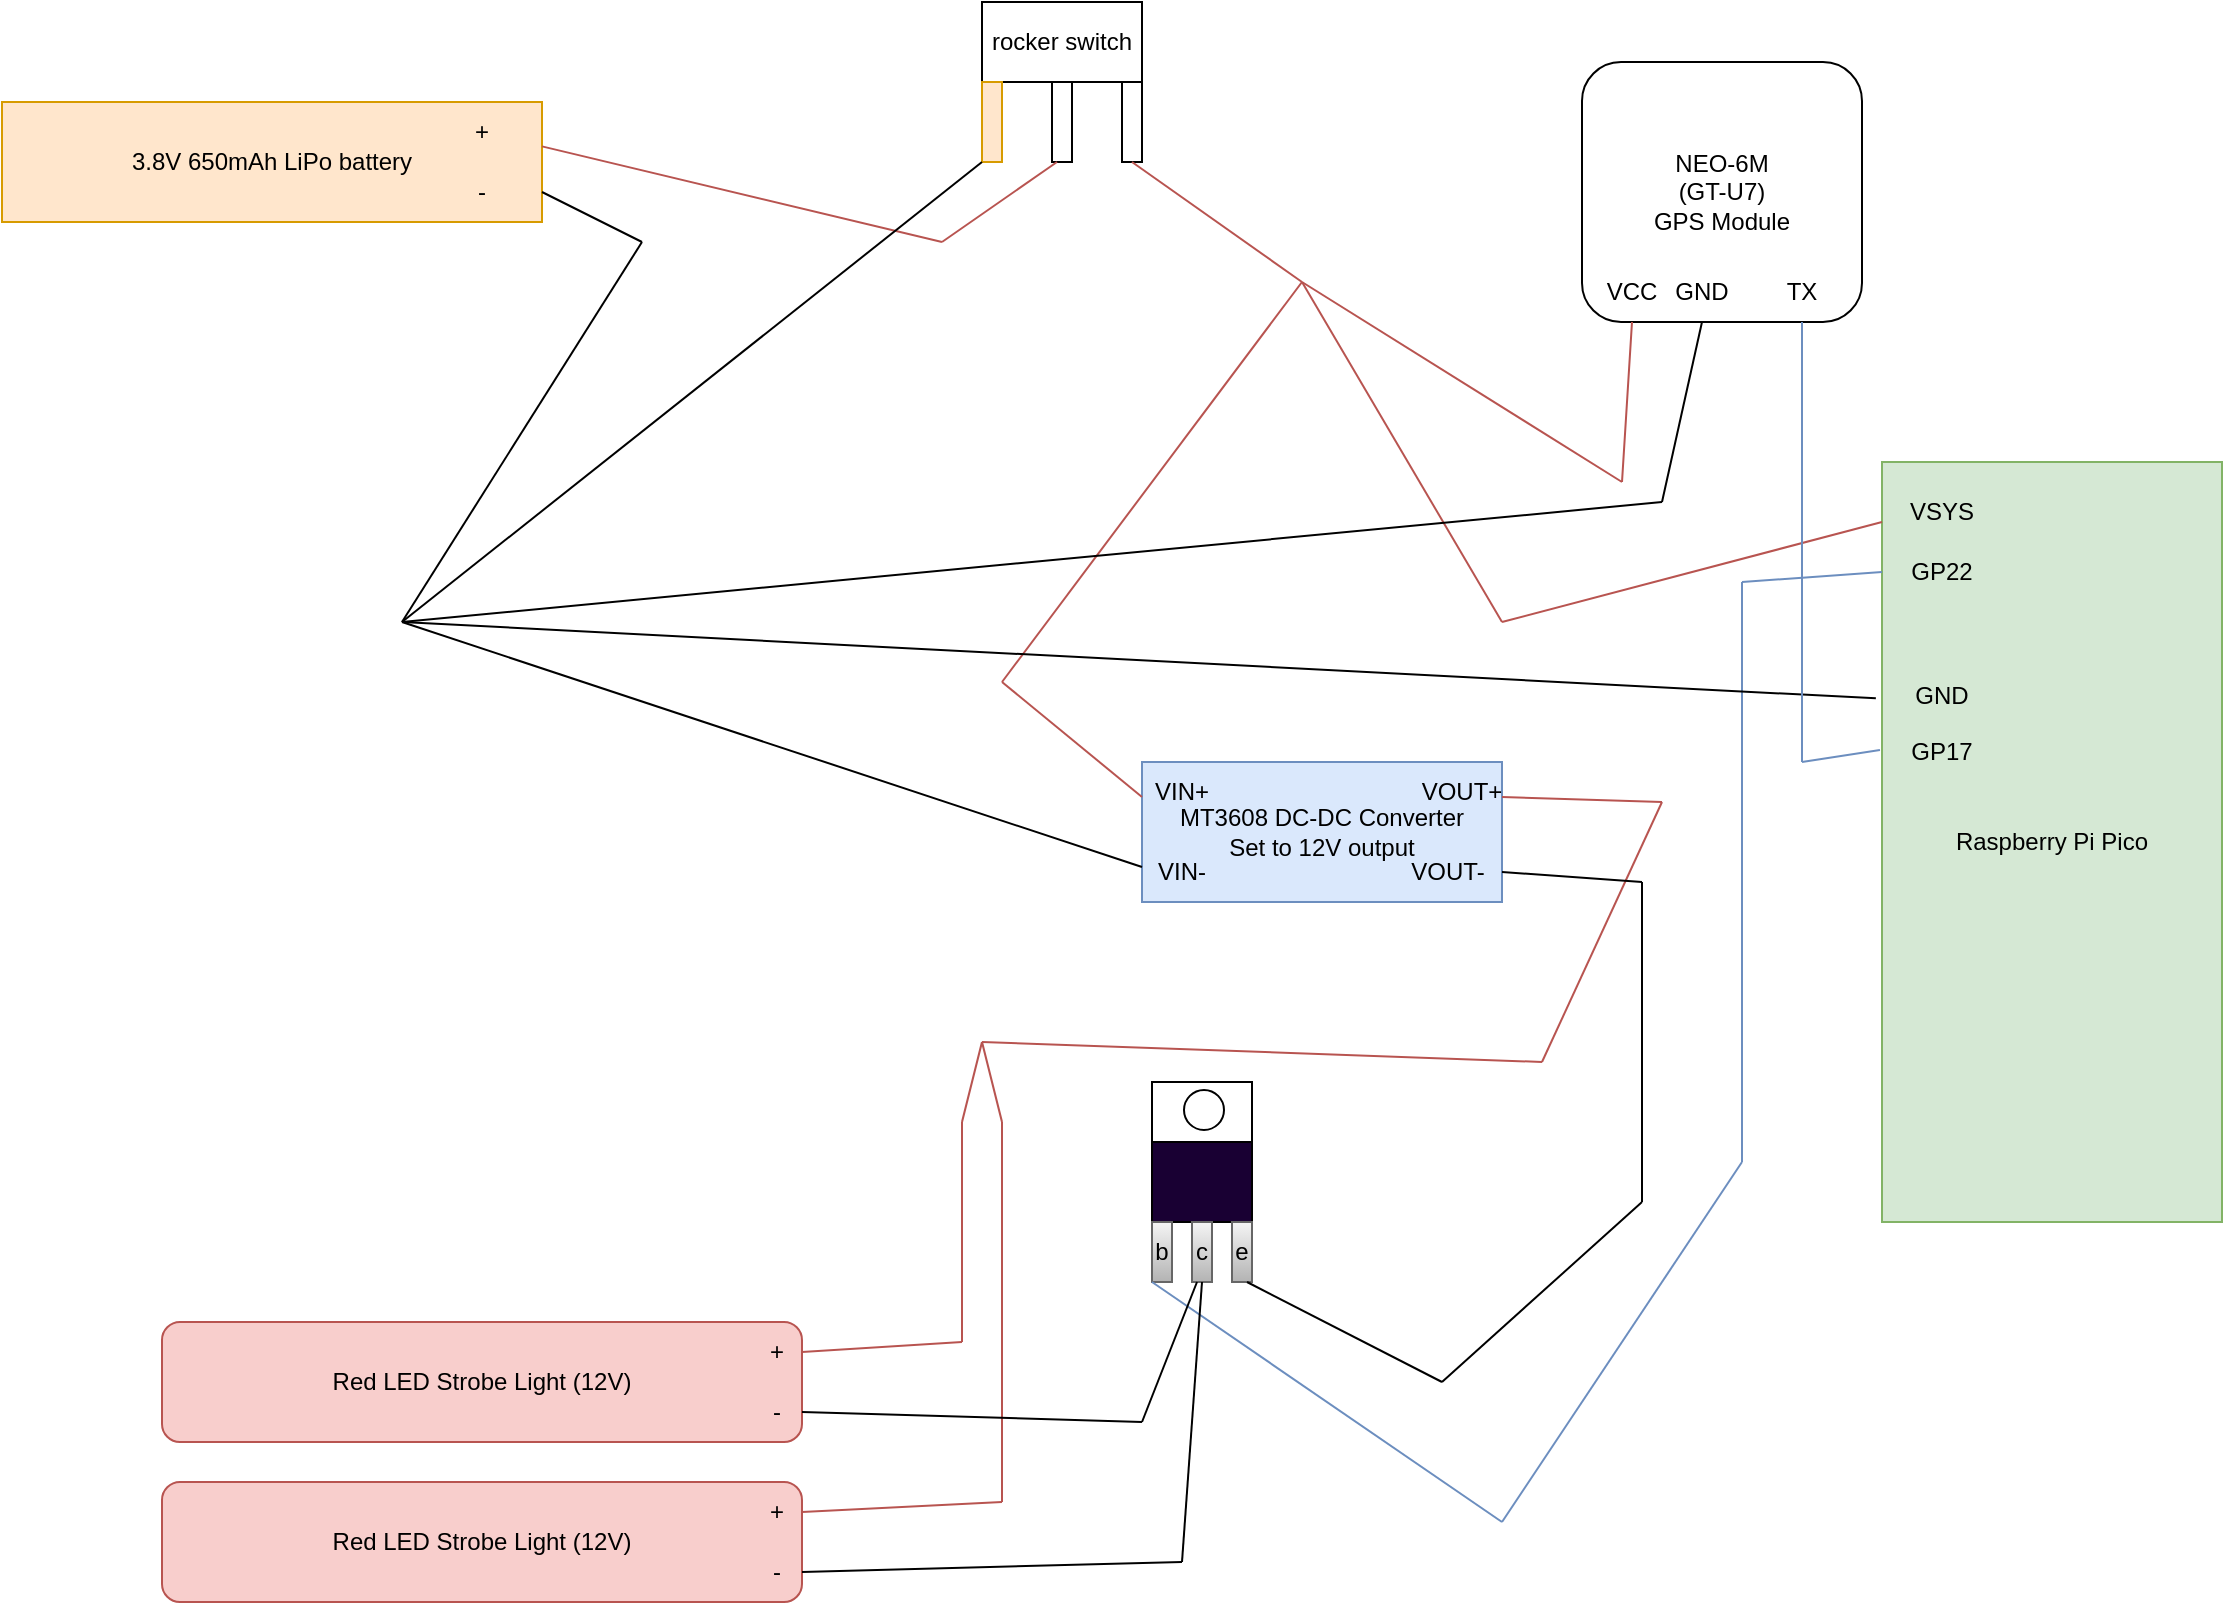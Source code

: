 <mxfile version="21.7.4" type="device" pages="2">
  <diagram id="DVk2RB9Dn-Ce61m5eEvv" name="Page-1">
    <mxGraphModel dx="2038" dy="654" grid="1" gridSize="10" guides="1" tooltips="1" connect="1" arrows="1" fold="1" page="1" pageScale="1" pageWidth="850" pageHeight="1100" math="0" shadow="0">
      <root>
        <mxCell id="0" />
        <mxCell id="1" parent="0" />
        <mxCell id="G2vdeVvCHklih3AynuXx-2" value="3.8V 650mAh LiPo battery" style="rounded=0;whiteSpace=wrap;html=1;fillColor=#ffe6cc;strokeColor=#d79b00;" parent="1" vertex="1">
          <mxGeometry x="-240" y="290" width="270" height="60" as="geometry" />
        </mxCell>
        <mxCell id="G2vdeVvCHklih3AynuXx-4" value="+" style="text;html=1;strokeColor=none;fillColor=none;align=center;verticalAlign=middle;whiteSpace=wrap;rounded=0;" parent="1" vertex="1">
          <mxGeometry x="-30" y="290" width="60" height="30" as="geometry" />
        </mxCell>
        <mxCell id="G2vdeVvCHklih3AynuXx-5" value="-" style="text;html=1;strokeColor=none;fillColor=none;align=center;verticalAlign=middle;whiteSpace=wrap;rounded=0;" parent="1" vertex="1">
          <mxGeometry x="-30" y="320" width="60" height="30" as="geometry" />
        </mxCell>
        <mxCell id="G2vdeVvCHklih3AynuXx-6" value="" style="endArrow=none;html=1;rounded=0;fillColor=#f8cecc;strokeColor=#b85450;" parent="1" source="G2vdeVvCHklih3AynuXx-4" edge="1">
          <mxGeometry width="50" height="50" relative="1" as="geometry">
            <mxPoint x="40" y="305" as="sourcePoint" />
            <mxPoint x="230" y="360" as="targetPoint" />
          </mxGeometry>
        </mxCell>
        <mxCell id="G2vdeVvCHklih3AynuXx-7" value="rocker switch" style="rounded=0;whiteSpace=wrap;html=1;" parent="1" vertex="1">
          <mxGeometry x="250" y="240" width="80" height="40" as="geometry" />
        </mxCell>
        <mxCell id="G2vdeVvCHklih3AynuXx-8" value="" style="rounded=0;whiteSpace=wrap;html=1;fillColor=#ffe6cc;strokeColor=#d79b00;" parent="1" vertex="1">
          <mxGeometry x="250" y="280" width="10" height="40" as="geometry" />
        </mxCell>
        <mxCell id="G2vdeVvCHklih3AynuXx-9" value="" style="rounded=0;whiteSpace=wrap;html=1;" parent="1" vertex="1">
          <mxGeometry x="285" y="280" width="10" height="40" as="geometry" />
        </mxCell>
        <mxCell id="G2vdeVvCHklih3AynuXx-10" value="" style="rounded=0;whiteSpace=wrap;html=1;" parent="1" vertex="1">
          <mxGeometry x="320" y="280" width="10" height="40" as="geometry" />
        </mxCell>
        <mxCell id="G2vdeVvCHklih3AynuXx-11" value="" style="endArrow=none;html=1;rounded=0;entryX=0.25;entryY=1;entryDx=0;entryDy=0;fillColor=#f8cecc;strokeColor=#b85450;" parent="1" target="G2vdeVvCHklih3AynuXx-9" edge="1">
          <mxGeometry width="50" height="50" relative="1" as="geometry">
            <mxPoint x="230" y="360" as="sourcePoint" />
            <mxPoint x="420" y="370" as="targetPoint" />
          </mxGeometry>
        </mxCell>
        <mxCell id="G2vdeVvCHklih3AynuXx-12" value="" style="endArrow=none;html=1;rounded=0;exitX=0.5;exitY=1;exitDx=0;exitDy=0;fillColor=#f8cecc;strokeColor=#b85450;" parent="1" source="G2vdeVvCHklih3AynuXx-10" edge="1">
          <mxGeometry width="50" height="50" relative="1" as="geometry">
            <mxPoint x="370" y="420" as="sourcePoint" />
            <mxPoint x="410" y="380" as="targetPoint" />
          </mxGeometry>
        </mxCell>
        <mxCell id="G2vdeVvCHklih3AynuXx-13" value="" style="endArrow=none;html=1;rounded=0;fillColor=#f8cecc;strokeColor=#b85450;" parent="1" edge="1">
          <mxGeometry width="50" height="50" relative="1" as="geometry">
            <mxPoint x="410" y="380" as="sourcePoint" />
            <mxPoint x="570" y="480" as="targetPoint" />
          </mxGeometry>
        </mxCell>
        <mxCell id="G2vdeVvCHklih3AynuXx-14" value="NEO-6M&lt;br&gt;(GT-U7)&lt;br&gt;GPS Module" style="rounded=1;whiteSpace=wrap;html=1;" parent="1" vertex="1">
          <mxGeometry x="550" y="270" width="140" height="130" as="geometry" />
        </mxCell>
        <mxCell id="G2vdeVvCHklih3AynuXx-16" value="" style="endArrow=none;html=1;rounded=0;fillColor=#f8cecc;strokeColor=#b85450;entryX=0.5;entryY=1;entryDx=0;entryDy=0;" parent="1" target="G2vdeVvCHklih3AynuXx-17" edge="1">
          <mxGeometry width="50" height="50" relative="1" as="geometry">
            <mxPoint x="570" y="480" as="sourcePoint" />
            <mxPoint x="580" y="420" as="targetPoint" />
          </mxGeometry>
        </mxCell>
        <mxCell id="G2vdeVvCHklih3AynuXx-17" value="VCC" style="text;html=1;strokeColor=none;fillColor=none;align=center;verticalAlign=middle;whiteSpace=wrap;rounded=0;" parent="1" vertex="1">
          <mxGeometry x="545" y="370" width="60" height="30" as="geometry" />
        </mxCell>
        <mxCell id="G2vdeVvCHklih3AynuXx-18" value="Raspberry Pi Pico" style="rounded=0;whiteSpace=wrap;html=1;fillColor=#d5e8d4;strokeColor=#82b366;" parent="1" vertex="1">
          <mxGeometry x="700" y="470" width="170" height="380" as="geometry" />
        </mxCell>
        <mxCell id="G2vdeVvCHklih3AynuXx-19" value="" style="endArrow=none;html=1;rounded=0;fillColor=#f8cecc;strokeColor=#b85450;" parent="1" edge="1">
          <mxGeometry width="50" height="50" relative="1" as="geometry">
            <mxPoint x="410" y="380" as="sourcePoint" />
            <mxPoint x="510" y="550" as="targetPoint" />
          </mxGeometry>
        </mxCell>
        <mxCell id="G2vdeVvCHklih3AynuXx-22" value="" style="endArrow=none;html=1;rounded=0;fillColor=#f8cecc;strokeColor=#b85450;" parent="1" edge="1">
          <mxGeometry width="50" height="50" relative="1" as="geometry">
            <mxPoint x="510" y="550" as="sourcePoint" />
            <mxPoint x="700" y="500" as="targetPoint" />
          </mxGeometry>
        </mxCell>
        <mxCell id="G2vdeVvCHklih3AynuXx-24" value="VSYS" style="text;html=1;strokeColor=none;fillColor=none;align=center;verticalAlign=middle;whiteSpace=wrap;rounded=0;" parent="1" vertex="1">
          <mxGeometry x="700" y="480" width="60" height="30" as="geometry" />
        </mxCell>
        <mxCell id="G2vdeVvCHklih3AynuXx-25" value="MT3608 DC-DC Converter&lt;br&gt;Set to 12V output" style="rounded=0;whiteSpace=wrap;html=1;fillColor=#dae8fc;strokeColor=#6c8ebf;" parent="1" vertex="1">
          <mxGeometry x="330" y="620" width="180" height="70" as="geometry" />
        </mxCell>
        <mxCell id="G2vdeVvCHklih3AynuXx-27" value="" style="endArrow=none;html=1;rounded=0;fillColor=#f8cecc;strokeColor=#b85450;" parent="1" edge="1">
          <mxGeometry width="50" height="50" relative="1" as="geometry">
            <mxPoint x="260" y="580" as="sourcePoint" />
            <mxPoint x="410" y="380" as="targetPoint" />
          </mxGeometry>
        </mxCell>
        <mxCell id="G2vdeVvCHklih3AynuXx-28" value="" style="endArrow=none;html=1;rounded=0;entryX=0;entryY=0.25;entryDx=0;entryDy=0;fillColor=#f8cecc;strokeColor=#b85450;" parent="1" target="G2vdeVvCHklih3AynuXx-25" edge="1">
          <mxGeometry width="50" height="50" relative="1" as="geometry">
            <mxPoint x="260" y="580" as="sourcePoint" />
            <mxPoint x="270" y="640" as="targetPoint" />
          </mxGeometry>
        </mxCell>
        <mxCell id="G2vdeVvCHklih3AynuXx-31" value="VIN+" style="text;html=1;strokeColor=none;fillColor=none;align=center;verticalAlign=middle;whiteSpace=wrap;rounded=0;" parent="1" vertex="1">
          <mxGeometry x="320" y="620" width="60" height="30" as="geometry" />
        </mxCell>
        <mxCell id="G2vdeVvCHklih3AynuXx-36" value="" style="endArrow=none;html=1;rounded=0;" parent="1" edge="1">
          <mxGeometry width="50" height="50" relative="1" as="geometry">
            <mxPoint x="80" y="360" as="sourcePoint" />
            <mxPoint x="-40" y="550" as="targetPoint" />
          </mxGeometry>
        </mxCell>
        <mxCell id="G2vdeVvCHklih3AynuXx-37" value="" style="endArrow=none;html=1;rounded=0;entryX=0;entryY=1;entryDx=0;entryDy=0;" parent="1" target="G2vdeVvCHklih3AynuXx-8" edge="1">
          <mxGeometry width="50" height="50" relative="1" as="geometry">
            <mxPoint x="-40" y="550" as="sourcePoint" />
            <mxPoint x="250" y="310" as="targetPoint" />
          </mxGeometry>
        </mxCell>
        <mxCell id="G2vdeVvCHklih3AynuXx-38" value="" style="endArrow=none;html=1;rounded=0;entryX=0;entryY=0.75;entryDx=0;entryDy=0;" parent="1" target="G2vdeVvCHklih3AynuXx-25" edge="1">
          <mxGeometry width="50" height="50" relative="1" as="geometry">
            <mxPoint x="-40" y="550" as="sourcePoint" />
            <mxPoint x="430" y="550" as="targetPoint" />
          </mxGeometry>
        </mxCell>
        <mxCell id="G2vdeVvCHklih3AynuXx-39" value="VIN-" style="text;html=1;strokeColor=none;fillColor=none;align=center;verticalAlign=middle;whiteSpace=wrap;rounded=0;" parent="1" vertex="1">
          <mxGeometry x="320" y="660" width="60" height="30" as="geometry" />
        </mxCell>
        <mxCell id="G2vdeVvCHklih3AynuXx-45" value="" style="endArrow=none;html=1;rounded=0;exitX=1;exitY=0.25;exitDx=0;exitDy=0;fillColor=#f8cecc;strokeColor=#b85450;" parent="1" source="G2vdeVvCHklih3AynuXx-25" edge="1">
          <mxGeometry width="50" height="50" relative="1" as="geometry">
            <mxPoint x="380" y="810" as="sourcePoint" />
            <mxPoint x="590" y="640" as="targetPoint" />
          </mxGeometry>
        </mxCell>
        <mxCell id="G2vdeVvCHklih3AynuXx-46" value="VOUT+" style="text;html=1;strokeColor=none;fillColor=none;align=center;verticalAlign=middle;whiteSpace=wrap;rounded=0;" parent="1" vertex="1">
          <mxGeometry x="460" y="620" width="60" height="30" as="geometry" />
        </mxCell>
        <mxCell id="G2vdeVvCHklih3AynuXx-47" value="" style="endArrow=none;html=1;rounded=0;fillColor=#f8cecc;strokeColor=#b85450;" parent="1" edge="1">
          <mxGeometry width="50" height="50" relative="1" as="geometry">
            <mxPoint x="590" y="640" as="sourcePoint" />
            <mxPoint x="530" y="770" as="targetPoint" />
          </mxGeometry>
        </mxCell>
        <mxCell id="G2vdeVvCHklih3AynuXx-48" value="" style="endArrow=none;html=1;rounded=0;fillColor=#f8cecc;strokeColor=#b85450;" parent="1" edge="1">
          <mxGeometry width="50" height="50" relative="1" as="geometry">
            <mxPoint x="250" y="760" as="sourcePoint" />
            <mxPoint x="530" y="770" as="targetPoint" />
          </mxGeometry>
        </mxCell>
        <mxCell id="G2vdeVvCHklih3AynuXx-49" value="Red LED Strobe Light (12V)" style="rounded=1;whiteSpace=wrap;html=1;fillColor=#f8cecc;strokeColor=#b85450;" parent="1" vertex="1">
          <mxGeometry x="-160" y="900" width="320" height="60" as="geometry" />
        </mxCell>
        <mxCell id="G2vdeVvCHklih3AynuXx-50" value="+" style="text;html=1;strokeColor=none;fillColor=none;align=center;verticalAlign=middle;whiteSpace=wrap;rounded=0;" parent="1" vertex="1">
          <mxGeometry x="135" y="900" width="25" height="30" as="geometry" />
        </mxCell>
        <mxCell id="G2vdeVvCHklih3AynuXx-52" value="" style="rounded=0;whiteSpace=wrap;html=1;fillColor=#190033;" parent="1" vertex="1">
          <mxGeometry x="335" y="810" width="50" height="40" as="geometry" />
        </mxCell>
        <mxCell id="G2vdeVvCHklih3AynuXx-54" value="" style="rounded=0;whiteSpace=wrap;html=1;" parent="1" vertex="1">
          <mxGeometry x="335" y="780" width="50" height="30" as="geometry" />
        </mxCell>
        <mxCell id="G2vdeVvCHklih3AynuXx-55" value="" style="ellipse;whiteSpace=wrap;html=1;aspect=fixed;" parent="1" vertex="1">
          <mxGeometry x="351" y="784" width="20" height="20" as="geometry" />
        </mxCell>
        <mxCell id="G2vdeVvCHklih3AynuXx-56" value="b" style="rounded=0;whiteSpace=wrap;html=1;fillColor=#f5f5f5;gradientColor=#b3b3b3;strokeColor=#666666;" parent="1" vertex="1">
          <mxGeometry x="335" y="850" width="10" height="30" as="geometry" />
        </mxCell>
        <mxCell id="G2vdeVvCHklih3AynuXx-57" value="c" style="rounded=0;whiteSpace=wrap;html=1;fillColor=#f5f5f5;gradientColor=#b3b3b3;strokeColor=#666666;" parent="1" vertex="1">
          <mxGeometry x="355" y="850" width="10" height="30" as="geometry" />
        </mxCell>
        <mxCell id="G2vdeVvCHklih3AynuXx-58" value="e" style="rounded=0;whiteSpace=wrap;html=1;fillColor=#f5f5f5;gradientColor=#b3b3b3;strokeColor=#666666;" parent="1" vertex="1">
          <mxGeometry x="375" y="850" width="10" height="30" as="geometry" />
        </mxCell>
        <mxCell id="Mf29AwPxkcuVaMXCQ-tw-7" value="VOUT-" style="text;html=1;strokeColor=none;fillColor=none;align=center;verticalAlign=middle;whiteSpace=wrap;rounded=0;" parent="1" vertex="1">
          <mxGeometry x="453" y="660" width="60" height="30" as="geometry" />
        </mxCell>
        <mxCell id="Mf29AwPxkcuVaMXCQ-tw-8" value="" style="endArrow=none;html=1;rounded=0;" parent="1" edge="1">
          <mxGeometry width="50" height="50" relative="1" as="geometry">
            <mxPoint x="510" y="675" as="sourcePoint" />
            <mxPoint x="580" y="680" as="targetPoint" />
          </mxGeometry>
        </mxCell>
        <mxCell id="Mf29AwPxkcuVaMXCQ-tw-9" value="" style="endArrow=none;html=1;rounded=0;" parent="1" edge="1">
          <mxGeometry width="50" height="50" relative="1" as="geometry">
            <mxPoint x="580" y="680" as="sourcePoint" />
            <mxPoint x="580" y="840" as="targetPoint" />
          </mxGeometry>
        </mxCell>
        <mxCell id="Mf29AwPxkcuVaMXCQ-tw-10" value="" style="endArrow=none;html=1;rounded=0;" parent="1" edge="1">
          <mxGeometry width="50" height="50" relative="1" as="geometry">
            <mxPoint x="480" y="930" as="sourcePoint" />
            <mxPoint x="580" y="840" as="targetPoint" />
          </mxGeometry>
        </mxCell>
        <mxCell id="Mf29AwPxkcuVaMXCQ-tw-13" value="" style="endArrow=none;html=1;rounded=0;exitX=0;exitY=1;exitDx=0;exitDy=0;fillColor=#dae8fc;strokeColor=#6c8ebf;" parent="1" source="G2vdeVvCHklih3AynuXx-56" edge="1">
          <mxGeometry width="50" height="50" relative="1" as="geometry">
            <mxPoint x="320" y="790" as="sourcePoint" />
            <mxPoint x="510" y="1000" as="targetPoint" />
          </mxGeometry>
        </mxCell>
        <mxCell id="Mf29AwPxkcuVaMXCQ-tw-14" value="" style="endArrow=none;html=1;rounded=0;fillColor=#dae8fc;strokeColor=#6c8ebf;" parent="1" edge="1">
          <mxGeometry width="50" height="50" relative="1" as="geometry">
            <mxPoint x="510" y="1000" as="sourcePoint" />
            <mxPoint x="630" y="820" as="targetPoint" />
          </mxGeometry>
        </mxCell>
        <mxCell id="Mf29AwPxkcuVaMXCQ-tw-15" value="" style="endArrow=none;html=1;rounded=0;fillColor=#dae8fc;strokeColor=#6c8ebf;" parent="1" edge="1">
          <mxGeometry width="50" height="50" relative="1" as="geometry">
            <mxPoint x="630" y="820" as="sourcePoint" />
            <mxPoint x="630" y="530" as="targetPoint" />
          </mxGeometry>
        </mxCell>
        <mxCell id="Mf29AwPxkcuVaMXCQ-tw-16" value="" style="endArrow=none;html=1;rounded=0;fillColor=#dae8fc;strokeColor=#6c8ebf;entryX=0;entryY=0.5;entryDx=0;entryDy=0;" parent="1" target="Mf29AwPxkcuVaMXCQ-tw-17" edge="1">
          <mxGeometry width="50" height="50" relative="1" as="geometry">
            <mxPoint x="630" y="530" as="sourcePoint" />
            <mxPoint x="670" y="540" as="targetPoint" />
          </mxGeometry>
        </mxCell>
        <mxCell id="Mf29AwPxkcuVaMXCQ-tw-17" value="GP22" style="text;html=1;strokeColor=none;fillColor=none;align=center;verticalAlign=middle;whiteSpace=wrap;rounded=0;" parent="1" vertex="1">
          <mxGeometry x="700" y="510" width="60" height="30" as="geometry" />
        </mxCell>
        <mxCell id="Mf29AwPxkcuVaMXCQ-tw-36" value="" style="endArrow=none;html=1;rounded=0;exitX=-0.018;exitY=0.311;exitDx=0;exitDy=0;exitPerimeter=0;" parent="1" source="G2vdeVvCHklih3AynuXx-18" edge="1">
          <mxGeometry width="50" height="50" relative="1" as="geometry">
            <mxPoint x="150" y="770" as="sourcePoint" />
            <mxPoint x="-40" y="550" as="targetPoint" />
          </mxGeometry>
        </mxCell>
        <mxCell id="Mf29AwPxkcuVaMXCQ-tw-37" value="GND" style="text;html=1;strokeColor=none;fillColor=none;align=center;verticalAlign=middle;whiteSpace=wrap;rounded=0;" parent="1" vertex="1">
          <mxGeometry x="700" y="572" width="60" height="30" as="geometry" />
        </mxCell>
        <mxCell id="Mf29AwPxkcuVaMXCQ-tw-39" value="GND" style="text;html=1;strokeColor=none;fillColor=none;align=center;verticalAlign=middle;whiteSpace=wrap;rounded=0;" parent="1" vertex="1">
          <mxGeometry x="580" y="370" width="60" height="30" as="geometry" />
        </mxCell>
        <mxCell id="Mf29AwPxkcuVaMXCQ-tw-40" value="" style="endArrow=none;html=1;rounded=0;" parent="1" edge="1">
          <mxGeometry width="50" height="50" relative="1" as="geometry">
            <mxPoint x="-40" y="550" as="sourcePoint" />
            <mxPoint x="590" y="490" as="targetPoint" />
          </mxGeometry>
        </mxCell>
        <mxCell id="Mf29AwPxkcuVaMXCQ-tw-41" value="" style="endArrow=none;html=1;rounded=0;entryX=0.5;entryY=1;entryDx=0;entryDy=0;" parent="1" target="Mf29AwPxkcuVaMXCQ-tw-39" edge="1">
          <mxGeometry width="50" height="50" relative="1" as="geometry">
            <mxPoint x="590" y="490" as="sourcePoint" />
            <mxPoint x="410" y="560" as="targetPoint" />
          </mxGeometry>
        </mxCell>
        <mxCell id="Mf29AwPxkcuVaMXCQ-tw-42" value="TX" style="text;html=1;strokeColor=none;fillColor=none;align=center;verticalAlign=middle;whiteSpace=wrap;rounded=0;" parent="1" vertex="1">
          <mxGeometry x="630" y="370" width="60" height="30" as="geometry" />
        </mxCell>
        <mxCell id="Mf29AwPxkcuVaMXCQ-tw-43" value="" style="endArrow=none;html=1;rounded=0;exitX=0.5;exitY=1;exitDx=0;exitDy=0;fillColor=#dae8fc;strokeColor=#6c8ebf;" parent="1" source="Mf29AwPxkcuVaMXCQ-tw-42" edge="1">
          <mxGeometry width="50" height="50" relative="1" as="geometry">
            <mxPoint x="320" y="670" as="sourcePoint" />
            <mxPoint x="660" y="620" as="targetPoint" />
          </mxGeometry>
        </mxCell>
        <mxCell id="Mf29AwPxkcuVaMXCQ-tw-44" value="" style="endArrow=none;html=1;rounded=0;fillColor=#dae8fc;strokeColor=#6c8ebf;entryX=-0.006;entryY=0.379;entryDx=0;entryDy=0;entryPerimeter=0;" parent="1" target="G2vdeVvCHklih3AynuXx-18" edge="1">
          <mxGeometry width="50" height="50" relative="1" as="geometry">
            <mxPoint x="660" y="620" as="sourcePoint" />
            <mxPoint x="960" y="710" as="targetPoint" />
          </mxGeometry>
        </mxCell>
        <mxCell id="Mf29AwPxkcuVaMXCQ-tw-45" value="GP17" style="text;html=1;strokeColor=none;fillColor=none;align=center;verticalAlign=middle;whiteSpace=wrap;rounded=0;" parent="1" vertex="1">
          <mxGeometry x="700" y="600" width="60" height="30" as="geometry" />
        </mxCell>
        <mxCell id="MFMFl4wJapI3MO-WfQdG-1" value="-" style="text;html=1;strokeColor=none;fillColor=none;align=center;verticalAlign=middle;whiteSpace=wrap;rounded=0;" vertex="1" parent="1">
          <mxGeometry x="135" y="930" width="25" height="30" as="geometry" />
        </mxCell>
        <mxCell id="MFMFl4wJapI3MO-WfQdG-3" value="" style="endArrow=none;html=1;rounded=0;fillColor=#f8cecc;strokeColor=#b85450;" edge="1" parent="1">
          <mxGeometry width="50" height="50" relative="1" as="geometry">
            <mxPoint x="250" y="760" as="sourcePoint" />
            <mxPoint x="240" y="800" as="targetPoint" />
          </mxGeometry>
        </mxCell>
        <mxCell id="MFMFl4wJapI3MO-WfQdG-4" value="" style="endArrow=none;html=1;rounded=0;fillColor=#f8cecc;strokeColor=#b85450;" edge="1" parent="1">
          <mxGeometry width="50" height="50" relative="1" as="geometry">
            <mxPoint x="250" y="760" as="sourcePoint" />
            <mxPoint x="260" y="800" as="targetPoint" />
          </mxGeometry>
        </mxCell>
        <mxCell id="MFMFl4wJapI3MO-WfQdG-5" value="" style="endArrow=none;html=1;rounded=0;fillColor=#f8cecc;strokeColor=#b85450;" edge="1" parent="1">
          <mxGeometry width="50" height="50" relative="1" as="geometry">
            <mxPoint x="240" y="800" as="sourcePoint" />
            <mxPoint x="240" y="910" as="targetPoint" />
          </mxGeometry>
        </mxCell>
        <mxCell id="MFMFl4wJapI3MO-WfQdG-6" value="" style="endArrow=none;html=1;rounded=0;fillColor=#f8cecc;strokeColor=#b85450;exitX=1;exitY=0.5;exitDx=0;exitDy=0;" edge="1" parent="1" source="G2vdeVvCHklih3AynuXx-50">
          <mxGeometry width="50" height="50" relative="1" as="geometry">
            <mxPoint x="270" y="840" as="sourcePoint" />
            <mxPoint x="240" y="910" as="targetPoint" />
          </mxGeometry>
        </mxCell>
        <mxCell id="MFMFl4wJapI3MO-WfQdG-7" value="Red LED Strobe Light (12V)" style="rounded=1;whiteSpace=wrap;html=1;fillColor=#f8cecc;strokeColor=#b85450;" vertex="1" parent="1">
          <mxGeometry x="-160" y="980" width="320" height="60" as="geometry" />
        </mxCell>
        <mxCell id="MFMFl4wJapI3MO-WfQdG-8" value="+" style="text;html=1;strokeColor=none;fillColor=none;align=center;verticalAlign=middle;whiteSpace=wrap;rounded=0;" vertex="1" parent="1">
          <mxGeometry x="135" y="980" width="25" height="30" as="geometry" />
        </mxCell>
        <mxCell id="MFMFl4wJapI3MO-WfQdG-9" value="-" style="text;html=1;strokeColor=none;fillColor=none;align=center;verticalAlign=middle;whiteSpace=wrap;rounded=0;" vertex="1" parent="1">
          <mxGeometry x="135" y="1010" width="25" height="30" as="geometry" />
        </mxCell>
        <mxCell id="MFMFl4wJapI3MO-WfQdG-10" value="" style="endArrow=none;html=1;rounded=0;fillColor=#f8cecc;strokeColor=#b85450;" edge="1" parent="1">
          <mxGeometry width="50" height="50" relative="1" as="geometry">
            <mxPoint x="260" y="800" as="sourcePoint" />
            <mxPoint x="260" y="990" as="targetPoint" />
          </mxGeometry>
        </mxCell>
        <mxCell id="MFMFl4wJapI3MO-WfQdG-11" value="" style="endArrow=none;html=1;rounded=0;fillColor=#f8cecc;strokeColor=#b85450;exitX=1;exitY=0.5;exitDx=0;exitDy=0;" edge="1" parent="1" source="MFMFl4wJapI3MO-WfQdG-8">
          <mxGeometry width="50" height="50" relative="1" as="geometry">
            <mxPoint x="180" y="997.5" as="sourcePoint" />
            <mxPoint x="260" y="990" as="targetPoint" />
          </mxGeometry>
        </mxCell>
        <mxCell id="MFMFl4wJapI3MO-WfQdG-12" value="" style="endArrow=none;html=1;rounded=0;entryX=1;entryY=0.5;entryDx=0;entryDy=0;" edge="1" parent="1" target="MFMFl4wJapI3MO-WfQdG-1">
          <mxGeometry width="50" height="50" relative="1" as="geometry">
            <mxPoint x="330" y="950" as="sourcePoint" />
            <mxPoint x="590" y="850" as="targetPoint" />
          </mxGeometry>
        </mxCell>
        <mxCell id="MFMFl4wJapI3MO-WfQdG-13" value="" style="endArrow=none;html=1;rounded=0;entryX=1;entryY=0.5;entryDx=0;entryDy=0;" edge="1" parent="1" target="MFMFl4wJapI3MO-WfQdG-9">
          <mxGeometry width="50" height="50" relative="1" as="geometry">
            <mxPoint x="350" y="1020" as="sourcePoint" />
            <mxPoint x="170" y="955" as="targetPoint" />
          </mxGeometry>
        </mxCell>
        <mxCell id="MFMFl4wJapI3MO-WfQdG-14" value="" style="endArrow=none;html=1;rounded=0;exitX=0.25;exitY=1;exitDx=0;exitDy=0;" edge="1" parent="1" source="G2vdeVvCHklih3AynuXx-57">
          <mxGeometry width="50" height="50" relative="1" as="geometry">
            <mxPoint x="541" y="985" as="sourcePoint" />
            <mxPoint x="330" y="950" as="targetPoint" />
          </mxGeometry>
        </mxCell>
        <mxCell id="MFMFl4wJapI3MO-WfQdG-15" value="" style="endArrow=none;html=1;rounded=0;" edge="1" parent="1">
          <mxGeometry width="50" height="50" relative="1" as="geometry">
            <mxPoint x="360" y="880" as="sourcePoint" />
            <mxPoint x="350" y="1020" as="targetPoint" />
          </mxGeometry>
        </mxCell>
        <mxCell id="MFMFl4wJapI3MO-WfQdG-16" value="" style="endArrow=none;html=1;rounded=0;exitX=0.75;exitY=1;exitDx=0;exitDy=0;" edge="1" parent="1" source="G2vdeVvCHklih3AynuXx-58">
          <mxGeometry width="50" height="50" relative="1" as="geometry">
            <mxPoint x="490" y="940" as="sourcePoint" />
            <mxPoint x="480" y="930" as="targetPoint" />
          </mxGeometry>
        </mxCell>
        <mxCell id="MFMFl4wJapI3MO-WfQdG-17" value="" style="endArrow=none;html=1;rounded=0;entryX=1;entryY=0.5;entryDx=0;entryDy=0;" edge="1" parent="1" target="G2vdeVvCHklih3AynuXx-5">
          <mxGeometry width="50" height="50" relative="1" as="geometry">
            <mxPoint x="80" y="360" as="sourcePoint" />
            <mxPoint x="-30" y="560" as="targetPoint" />
          </mxGeometry>
        </mxCell>
      </root>
    </mxGraphModel>
  </diagram>
  <diagram name="Multi-Set" id="9Psnrh_KgtWFggWKo3ro">
    <mxGraphModel dx="2628" dy="983" grid="1" gridSize="10" guides="1" tooltips="1" connect="1" arrows="1" fold="1" page="1" pageScale="1" pageWidth="850" pageHeight="1100" math="0" shadow="0">
      <root>
        <mxCell id="xIesu7m9NqdHwCGZhsBF-0" />
        <mxCell id="xIesu7m9NqdHwCGZhsBF-1" parent="xIesu7m9NqdHwCGZhsBF-0" />
        <mxCell id="xIesu7m9NqdHwCGZhsBF-2" value="3.8V 650mAh LiPo battery" style="rounded=0;whiteSpace=wrap;html=1;fillColor=#ffe6cc;strokeColor=#d79b00;" vertex="1" parent="xIesu7m9NqdHwCGZhsBF-1">
          <mxGeometry x="-730" y="380" width="270" height="60" as="geometry" />
        </mxCell>
        <mxCell id="xIesu7m9NqdHwCGZhsBF-3" value="+" style="text;html=1;strokeColor=none;fillColor=none;align=center;verticalAlign=middle;whiteSpace=wrap;rounded=0;" vertex="1" parent="xIesu7m9NqdHwCGZhsBF-1">
          <mxGeometry x="-480" y="380" width="60" height="30" as="geometry" />
        </mxCell>
        <mxCell id="xIesu7m9NqdHwCGZhsBF-4" value="-" style="text;html=1;strokeColor=none;fillColor=none;align=center;verticalAlign=middle;whiteSpace=wrap;rounded=0;" vertex="1" parent="xIesu7m9NqdHwCGZhsBF-1">
          <mxGeometry x="-480" y="410" width="60" height="30" as="geometry" />
        </mxCell>
        <mxCell id="xIesu7m9NqdHwCGZhsBF-5" value="" style="endArrow=none;html=1;rounded=0;fillColor=#f8cecc;strokeColor=#b85450;" edge="1" parent="xIesu7m9NqdHwCGZhsBF-1" source="xIesu7m9NqdHwCGZhsBF-3">
          <mxGeometry width="50" height="50" relative="1" as="geometry">
            <mxPoint x="400" y="430" as="sourcePoint" />
            <mxPoint x="230" y="360" as="targetPoint" />
          </mxGeometry>
        </mxCell>
        <mxCell id="xIesu7m9NqdHwCGZhsBF-6" value="rocker switch" style="rounded=0;whiteSpace=wrap;html=1;" vertex="1" parent="xIesu7m9NqdHwCGZhsBF-1">
          <mxGeometry x="250" y="240" width="80" height="40" as="geometry" />
        </mxCell>
        <mxCell id="xIesu7m9NqdHwCGZhsBF-7" value="" style="rounded=0;whiteSpace=wrap;html=1;fillColor=#ffe6cc;strokeColor=#d79b00;" vertex="1" parent="xIesu7m9NqdHwCGZhsBF-1">
          <mxGeometry x="250" y="280" width="10" height="40" as="geometry" />
        </mxCell>
        <mxCell id="xIesu7m9NqdHwCGZhsBF-8" value="" style="rounded=0;whiteSpace=wrap;html=1;" vertex="1" parent="xIesu7m9NqdHwCGZhsBF-1">
          <mxGeometry x="285" y="280" width="10" height="40" as="geometry" />
        </mxCell>
        <mxCell id="xIesu7m9NqdHwCGZhsBF-9" value="" style="rounded=0;whiteSpace=wrap;html=1;" vertex="1" parent="xIesu7m9NqdHwCGZhsBF-1">
          <mxGeometry x="320" y="280" width="10" height="40" as="geometry" />
        </mxCell>
        <mxCell id="xIesu7m9NqdHwCGZhsBF-10" value="" style="endArrow=none;html=1;rounded=0;entryX=0.25;entryY=1;entryDx=0;entryDy=0;fillColor=#f8cecc;strokeColor=#b85450;" edge="1" parent="xIesu7m9NqdHwCGZhsBF-1" target="xIesu7m9NqdHwCGZhsBF-8">
          <mxGeometry width="50" height="50" relative="1" as="geometry">
            <mxPoint x="230" y="360" as="sourcePoint" />
            <mxPoint x="420" y="370" as="targetPoint" />
          </mxGeometry>
        </mxCell>
        <mxCell id="xIesu7m9NqdHwCGZhsBF-11" value="" style="endArrow=none;html=1;rounded=0;exitX=0.5;exitY=1;exitDx=0;exitDy=0;fillColor=#f8cecc;strokeColor=#b85450;" edge="1" parent="xIesu7m9NqdHwCGZhsBF-1" source="xIesu7m9NqdHwCGZhsBF-9">
          <mxGeometry width="50" height="50" relative="1" as="geometry">
            <mxPoint x="370" y="420" as="sourcePoint" />
            <mxPoint x="410" y="380" as="targetPoint" />
          </mxGeometry>
        </mxCell>
        <mxCell id="xIesu7m9NqdHwCGZhsBF-12" value="" style="endArrow=none;html=1;rounded=0;fillColor=#f8cecc;strokeColor=#b85450;" edge="1" parent="xIesu7m9NqdHwCGZhsBF-1">
          <mxGeometry width="50" height="50" relative="1" as="geometry">
            <mxPoint x="410" y="380" as="sourcePoint" />
            <mxPoint x="510" y="360" as="targetPoint" />
          </mxGeometry>
        </mxCell>
        <mxCell id="xIesu7m9NqdHwCGZhsBF-13" value="NEO-6M&lt;br&gt;(GT-U7)&lt;br&gt;GPS Module" style="rounded=1;whiteSpace=wrap;html=1;" vertex="1" parent="xIesu7m9NqdHwCGZhsBF-1">
          <mxGeometry x="550" y="10" width="140" height="130" as="geometry" />
        </mxCell>
        <mxCell id="xIesu7m9NqdHwCGZhsBF-14" value="" style="endArrow=none;html=1;rounded=0;fillColor=#f8cecc;strokeColor=#b85450;entryX=0.5;entryY=1;entryDx=0;entryDy=0;" edge="1" parent="xIesu7m9NqdHwCGZhsBF-1" target="xIesu7m9NqdHwCGZhsBF-15">
          <mxGeometry width="50" height="50" relative="1" as="geometry">
            <mxPoint x="510" y="360" as="sourcePoint" />
            <mxPoint x="580" y="420" as="targetPoint" />
          </mxGeometry>
        </mxCell>
        <mxCell id="xIesu7m9NqdHwCGZhsBF-15" value="VCC" style="text;html=1;strokeColor=none;fillColor=none;align=center;verticalAlign=middle;whiteSpace=wrap;rounded=0;" vertex="1" parent="xIesu7m9NqdHwCGZhsBF-1">
          <mxGeometry x="545" y="110" width="60" height="30" as="geometry" />
        </mxCell>
        <mxCell id="xIesu7m9NqdHwCGZhsBF-16" value="Raspberry Pi Pico" style="rounded=0;whiteSpace=wrap;html=1;fillColor=#d5e8d4;strokeColor=#82b366;" vertex="1" parent="xIesu7m9NqdHwCGZhsBF-1">
          <mxGeometry x="1120" y="465" width="170" height="380" as="geometry" />
        </mxCell>
        <mxCell id="xIesu7m9NqdHwCGZhsBF-17" value="" style="endArrow=none;html=1;rounded=0;fillColor=#f8cecc;strokeColor=#b85450;" edge="1" parent="xIesu7m9NqdHwCGZhsBF-1">
          <mxGeometry width="50" height="50" relative="1" as="geometry">
            <mxPoint x="410" y="380" as="sourcePoint" />
            <mxPoint x="520" y="470" as="targetPoint" />
          </mxGeometry>
        </mxCell>
        <mxCell id="xIesu7m9NqdHwCGZhsBF-18" value="" style="endArrow=none;html=1;rounded=0;fillColor=#f8cecc;strokeColor=#b85450;entryX=0;entryY=0.5;entryDx=0;entryDy=0;" edge="1" parent="xIesu7m9NqdHwCGZhsBF-1" target="xIesu7m9NqdHwCGZhsBF-19">
          <mxGeometry width="50" height="50" relative="1" as="geometry">
            <mxPoint x="520" y="470" as="sourcePoint" />
            <mxPoint x="700" y="500" as="targetPoint" />
          </mxGeometry>
        </mxCell>
        <mxCell id="xIesu7m9NqdHwCGZhsBF-19" value="VSYS (39)" style="text;html=1;strokeColor=none;fillColor=none;align=center;verticalAlign=middle;whiteSpace=wrap;rounded=0;" vertex="1" parent="xIesu7m9NqdHwCGZhsBF-1">
          <mxGeometry x="1120" y="475" width="60" height="30" as="geometry" />
        </mxCell>
        <mxCell id="xIesu7m9NqdHwCGZhsBF-20" value="MT3608 DC-DC Converter&lt;br&gt;Set to 12V output" style="rounded=0;whiteSpace=wrap;html=1;fillColor=#dae8fc;strokeColor=#6c8ebf;" vertex="1" parent="xIesu7m9NqdHwCGZhsBF-1">
          <mxGeometry x="330" y="620" width="180" height="70" as="geometry" />
        </mxCell>
        <mxCell id="xIesu7m9NqdHwCGZhsBF-22" value="" style="endArrow=none;html=1;rounded=0;fillColor=#f8cecc;strokeColor=#b85450;" edge="1" parent="xIesu7m9NqdHwCGZhsBF-1">
          <mxGeometry width="50" height="50" relative="1" as="geometry">
            <mxPoint x="260" y="580" as="sourcePoint" />
            <mxPoint x="410" y="380" as="targetPoint" />
          </mxGeometry>
        </mxCell>
        <mxCell id="xIesu7m9NqdHwCGZhsBF-23" value="" style="endArrow=none;html=1;rounded=0;entryX=0;entryY=0.25;entryDx=0;entryDy=0;fillColor=#f8cecc;strokeColor=#b85450;" edge="1" parent="xIesu7m9NqdHwCGZhsBF-1" target="xIesu7m9NqdHwCGZhsBF-20">
          <mxGeometry width="50" height="50" relative="1" as="geometry">
            <mxPoint x="260" y="580" as="sourcePoint" />
            <mxPoint x="270" y="640" as="targetPoint" />
          </mxGeometry>
        </mxCell>
        <mxCell id="xIesu7m9NqdHwCGZhsBF-24" value="VIN+" style="text;html=1;strokeColor=none;fillColor=none;align=center;verticalAlign=middle;whiteSpace=wrap;rounded=0;" vertex="1" parent="xIesu7m9NqdHwCGZhsBF-1">
          <mxGeometry x="320" y="620" width="60" height="30" as="geometry" />
        </mxCell>
        <mxCell id="xIesu7m9NqdHwCGZhsBF-28" value="" style="endArrow=none;html=1;rounded=0;exitX=1;exitY=0.5;exitDx=0;exitDy=0;" edge="1" parent="xIesu7m9NqdHwCGZhsBF-1" source="xIesu7m9NqdHwCGZhsBF-4">
          <mxGeometry width="50" height="50" relative="1" as="geometry">
            <mxPoint x="60" y="400" as="sourcePoint" />
            <mxPoint x="-40" y="550" as="targetPoint" />
          </mxGeometry>
        </mxCell>
        <mxCell id="xIesu7m9NqdHwCGZhsBF-29" value="" style="endArrow=none;html=1;rounded=0;entryX=0;entryY=1;entryDx=0;entryDy=0;" edge="1" parent="xIesu7m9NqdHwCGZhsBF-1" target="xIesu7m9NqdHwCGZhsBF-7">
          <mxGeometry width="50" height="50" relative="1" as="geometry">
            <mxPoint x="-40" y="550" as="sourcePoint" />
            <mxPoint x="250" y="310" as="targetPoint" />
          </mxGeometry>
        </mxCell>
        <mxCell id="xIesu7m9NqdHwCGZhsBF-30" value="" style="endArrow=none;html=1;rounded=0;entryX=0;entryY=0.75;entryDx=0;entryDy=0;" edge="1" parent="xIesu7m9NqdHwCGZhsBF-1" target="xIesu7m9NqdHwCGZhsBF-20">
          <mxGeometry width="50" height="50" relative="1" as="geometry">
            <mxPoint x="-40" y="550" as="sourcePoint" />
            <mxPoint x="430" y="550" as="targetPoint" />
          </mxGeometry>
        </mxCell>
        <mxCell id="xIesu7m9NqdHwCGZhsBF-31" value="VIN-" style="text;html=1;strokeColor=none;fillColor=none;align=center;verticalAlign=middle;whiteSpace=wrap;rounded=0;" vertex="1" parent="xIesu7m9NqdHwCGZhsBF-1">
          <mxGeometry x="320" y="660" width="60" height="30" as="geometry" />
        </mxCell>
        <mxCell id="xIesu7m9NqdHwCGZhsBF-37" value="" style="endArrow=none;html=1;rounded=0;exitX=1;exitY=0.25;exitDx=0;exitDy=0;fillColor=#f8cecc;strokeColor=#b85450;" edge="1" parent="xIesu7m9NqdHwCGZhsBF-1" source="xIesu7m9NqdHwCGZhsBF-20">
          <mxGeometry width="50" height="50" relative="1" as="geometry">
            <mxPoint x="380" y="810" as="sourcePoint" />
            <mxPoint x="810" y="640" as="targetPoint" />
          </mxGeometry>
        </mxCell>
        <mxCell id="xIesu7m9NqdHwCGZhsBF-38" value="VOUT+" style="text;html=1;strokeColor=none;fillColor=none;align=center;verticalAlign=middle;whiteSpace=wrap;rounded=0;" vertex="1" parent="xIesu7m9NqdHwCGZhsBF-1">
          <mxGeometry x="460" y="620" width="60" height="30" as="geometry" />
        </mxCell>
        <mxCell id="xIesu7m9NqdHwCGZhsBF-56" value="VOUT-" style="text;html=1;strokeColor=none;fillColor=none;align=center;verticalAlign=middle;whiteSpace=wrap;rounded=0;" vertex="1" parent="xIesu7m9NqdHwCGZhsBF-1">
          <mxGeometry x="453" y="660" width="60" height="30" as="geometry" />
        </mxCell>
        <mxCell id="xIesu7m9NqdHwCGZhsBF-57" value="" style="endArrow=none;html=1;rounded=0;" edge="1" parent="xIesu7m9NqdHwCGZhsBF-1">
          <mxGeometry width="50" height="50" relative="1" as="geometry">
            <mxPoint x="510" y="675" as="sourcePoint" />
            <mxPoint x="800" y="675" as="targetPoint" />
          </mxGeometry>
        </mxCell>
        <mxCell id="xIesu7m9NqdHwCGZhsBF-64" value="" style="endArrow=none;html=1;rounded=0;fillColor=#dae8fc;strokeColor=#6c8ebf;" edge="1" parent="xIesu7m9NqdHwCGZhsBF-1">
          <mxGeometry width="50" height="50" relative="1" as="geometry">
            <mxPoint x="730" y="840" as="sourcePoint" />
            <mxPoint x="730" y="520" as="targetPoint" />
          </mxGeometry>
        </mxCell>
        <mxCell id="xIesu7m9NqdHwCGZhsBF-65" value="" style="endArrow=none;html=1;rounded=0;fillColor=#dae8fc;strokeColor=#6c8ebf;entryX=0;entryY=0.5;entryDx=0;entryDy=0;" edge="1" parent="xIesu7m9NqdHwCGZhsBF-1" target="xIesu7m9NqdHwCGZhsBF-66">
          <mxGeometry width="50" height="50" relative="1" as="geometry">
            <mxPoint x="730" y="520" as="sourcePoint" />
            <mxPoint x="670" y="540" as="targetPoint" />
          </mxGeometry>
        </mxCell>
        <mxCell id="xIesu7m9NqdHwCGZhsBF-66" value="GP1 (2)" style="text;html=1;strokeColor=none;fillColor=none;align=center;verticalAlign=middle;whiteSpace=wrap;rounded=0;" vertex="1" parent="xIesu7m9NqdHwCGZhsBF-1">
          <mxGeometry x="1120" y="505" width="60" height="30" as="geometry" />
        </mxCell>
        <mxCell id="xIesu7m9NqdHwCGZhsBF-79" value="" style="endArrow=none;html=1;rounded=0;fillColor=#dae8fc;strokeColor=#6c8ebf;" edge="1" parent="xIesu7m9NqdHwCGZhsBF-1">
          <mxGeometry width="50" height="50" relative="1" as="geometry">
            <mxPoint x="740" y="550" as="sourcePoint" />
            <mxPoint x="740" y="840" as="targetPoint" />
          </mxGeometry>
        </mxCell>
        <mxCell id="xIesu7m9NqdHwCGZhsBF-80" value="GP8 (11)" style="text;html=1;strokeColor=none;fillColor=none;align=center;verticalAlign=middle;whiteSpace=wrap;rounded=0;" vertex="1" parent="xIesu7m9NqdHwCGZhsBF-1">
          <mxGeometry x="1120" y="535" width="60" height="30" as="geometry" />
        </mxCell>
        <mxCell id="xIesu7m9NqdHwCGZhsBF-81" value="" style="endArrow=none;html=1;rounded=0;entryX=0;entryY=0.5;entryDx=0;entryDy=0;fillColor=#dae8fc;strokeColor=#6c8ebf;" edge="1" parent="xIesu7m9NqdHwCGZhsBF-1" target="xIesu7m9NqdHwCGZhsBF-80">
          <mxGeometry width="50" height="50" relative="1" as="geometry">
            <mxPoint x="740" y="550" as="sourcePoint" />
            <mxPoint x="370" y="740" as="targetPoint" />
          </mxGeometry>
        </mxCell>
        <mxCell id="xIesu7m9NqdHwCGZhsBF-82" value="" style="endArrow=none;html=1;rounded=0;exitX=-0.018;exitY=0.311;exitDx=0;exitDy=0;exitPerimeter=0;" edge="1" parent="xIesu7m9NqdHwCGZhsBF-1" source="xIesu7m9NqdHwCGZhsBF-16">
          <mxGeometry width="50" height="50" relative="1" as="geometry">
            <mxPoint x="150" y="770" as="sourcePoint" />
            <mxPoint x="-40" y="550" as="targetPoint" />
          </mxGeometry>
        </mxCell>
        <mxCell id="xIesu7m9NqdHwCGZhsBF-83" value="GND (13)" style="text;html=1;strokeColor=none;fillColor=none;align=center;verticalAlign=middle;whiteSpace=wrap;rounded=0;" vertex="1" parent="xIesu7m9NqdHwCGZhsBF-1">
          <mxGeometry x="1120" y="567" width="60" height="30" as="geometry" />
        </mxCell>
        <mxCell id="xIesu7m9NqdHwCGZhsBF-84" value="GND" style="text;html=1;strokeColor=none;fillColor=none;align=center;verticalAlign=middle;whiteSpace=wrap;rounded=0;" vertex="1" parent="xIesu7m9NqdHwCGZhsBF-1">
          <mxGeometry x="580" y="110" width="60" height="30" as="geometry" />
        </mxCell>
        <mxCell id="xIesu7m9NqdHwCGZhsBF-85" value="" style="endArrow=none;html=1;rounded=0;" edge="1" parent="xIesu7m9NqdHwCGZhsBF-1">
          <mxGeometry width="50" height="50" relative="1" as="geometry">
            <mxPoint x="-40" y="550" as="sourcePoint" />
            <mxPoint x="590" y="490" as="targetPoint" />
          </mxGeometry>
        </mxCell>
        <mxCell id="xIesu7m9NqdHwCGZhsBF-86" value="" style="endArrow=none;html=1;rounded=0;entryX=0.5;entryY=1;entryDx=0;entryDy=0;" edge="1" parent="xIesu7m9NqdHwCGZhsBF-1" target="xIesu7m9NqdHwCGZhsBF-84">
          <mxGeometry width="50" height="50" relative="1" as="geometry">
            <mxPoint x="590" y="490" as="sourcePoint" />
            <mxPoint x="410" y="560" as="targetPoint" />
          </mxGeometry>
        </mxCell>
        <mxCell id="xIesu7m9NqdHwCGZhsBF-87" value="TX" style="text;html=1;strokeColor=none;fillColor=none;align=center;verticalAlign=middle;whiteSpace=wrap;rounded=0;" vertex="1" parent="xIesu7m9NqdHwCGZhsBF-1">
          <mxGeometry x="630" y="110" width="60" height="30" as="geometry" />
        </mxCell>
        <mxCell id="xIesu7m9NqdHwCGZhsBF-88" value="" style="endArrow=none;html=1;rounded=0;exitX=0.5;exitY=1;exitDx=0;exitDy=0;fillColor=#dae8fc;strokeColor=#6c8ebf;" edge="1" parent="xIesu7m9NqdHwCGZhsBF-1" source="xIesu7m9NqdHwCGZhsBF-87">
          <mxGeometry width="50" height="50" relative="1" as="geometry">
            <mxPoint x="320" y="670" as="sourcePoint" />
            <mxPoint x="660" y="620" as="targetPoint" />
          </mxGeometry>
        </mxCell>
        <mxCell id="xIesu7m9NqdHwCGZhsBF-89" value="" style="endArrow=none;html=1;rounded=0;fillColor=#dae8fc;strokeColor=#6c8ebf;entryX=-0.006;entryY=0.379;entryDx=0;entryDy=0;entryPerimeter=0;" edge="1" parent="xIesu7m9NqdHwCGZhsBF-1" target="xIesu7m9NqdHwCGZhsBF-16">
          <mxGeometry width="50" height="50" relative="1" as="geometry">
            <mxPoint x="660" y="620" as="sourcePoint" />
            <mxPoint x="960" y="710" as="targetPoint" />
          </mxGeometry>
        </mxCell>
        <mxCell id="xIesu7m9NqdHwCGZhsBF-90" value="GP5 (7)" style="text;html=1;strokeColor=none;fillColor=none;align=center;verticalAlign=middle;whiteSpace=wrap;rounded=0;" vertex="1" parent="xIesu7m9NqdHwCGZhsBF-1">
          <mxGeometry x="1120" y="595" width="60" height="30" as="geometry" />
        </mxCell>
        <mxCell id="0q7H19equPdPuLLzYZtx-0" value="Red LED (12V)" style="rounded=1;whiteSpace=wrap;html=1;fillColor=#f8cecc;strokeColor=#b85450;" vertex="1" parent="xIesu7m9NqdHwCGZhsBF-1">
          <mxGeometry x="390" y="1080" width="320" height="60" as="geometry" />
        </mxCell>
        <mxCell id="0q7H19equPdPuLLzYZtx-1" value="+" style="text;html=1;strokeColor=none;fillColor=none;align=center;verticalAlign=middle;whiteSpace=wrap;rounded=0;" vertex="1" parent="xIesu7m9NqdHwCGZhsBF-1">
          <mxGeometry x="440" y="1080" width="60" height="30" as="geometry" />
        </mxCell>
        <mxCell id="0q7H19equPdPuLLzYZtx-2" value="-" style="text;html=1;strokeColor=none;fillColor=none;align=center;verticalAlign=middle;whiteSpace=wrap;rounded=0;" vertex="1" parent="xIesu7m9NqdHwCGZhsBF-1">
          <mxGeometry x="610" y="1080" width="60" height="30" as="geometry" />
        </mxCell>
        <mxCell id="0q7H19equPdPuLLzYZtx-3" value="Red LED (12V)" style="rounded=1;whiteSpace=wrap;html=1;fillColor=#f8cecc;strokeColor=#b85450;" vertex="1" parent="xIesu7m9NqdHwCGZhsBF-1">
          <mxGeometry x="960" y="1084" width="320" height="60" as="geometry" />
        </mxCell>
        <mxCell id="0q7H19equPdPuLLzYZtx-4" value="+" style="text;html=1;strokeColor=none;fillColor=none;align=center;verticalAlign=middle;whiteSpace=wrap;rounded=0;" vertex="1" parent="xIesu7m9NqdHwCGZhsBF-1">
          <mxGeometry x="1010" y="1084" width="60" height="30" as="geometry" />
        </mxCell>
        <mxCell id="0q7H19equPdPuLLzYZtx-5" value="-" style="text;html=1;strokeColor=none;fillColor=none;align=center;verticalAlign=middle;whiteSpace=wrap;rounded=0;" vertex="1" parent="xIesu7m9NqdHwCGZhsBF-1">
          <mxGeometry x="1180" y="1084" width="60" height="30" as="geometry" />
        </mxCell>
        <mxCell id="0q7H19equPdPuLLzYZtx-6" value="Red LED (12V)" style="rounded=1;whiteSpace=wrap;html=1;fillColor=#f8cecc;strokeColor=#b85450;" vertex="1" parent="xIesu7m9NqdHwCGZhsBF-1">
          <mxGeometry x="390" y="1360" width="320" height="60" as="geometry" />
        </mxCell>
        <mxCell id="0q7H19equPdPuLLzYZtx-7" value="+" style="text;html=1;strokeColor=none;fillColor=none;align=center;verticalAlign=middle;whiteSpace=wrap;rounded=0;" vertex="1" parent="xIesu7m9NqdHwCGZhsBF-1">
          <mxGeometry x="440" y="1360" width="60" height="30" as="geometry" />
        </mxCell>
        <mxCell id="0q7H19equPdPuLLzYZtx-8" value="-" style="text;html=1;strokeColor=none;fillColor=none;align=center;verticalAlign=middle;whiteSpace=wrap;rounded=0;" vertex="1" parent="xIesu7m9NqdHwCGZhsBF-1">
          <mxGeometry x="610" y="1360" width="60" height="30" as="geometry" />
        </mxCell>
        <mxCell id="0q7H19equPdPuLLzYZtx-9" value="Red LED (12V)" style="rounded=1;whiteSpace=wrap;html=1;fillColor=#f8cecc;strokeColor=#b85450;" vertex="1" parent="xIesu7m9NqdHwCGZhsBF-1">
          <mxGeometry x="960" y="1364" width="320" height="60" as="geometry" />
        </mxCell>
        <mxCell id="0q7H19equPdPuLLzYZtx-10" value="+" style="text;html=1;strokeColor=none;fillColor=none;align=center;verticalAlign=middle;whiteSpace=wrap;rounded=0;" vertex="1" parent="xIesu7m9NqdHwCGZhsBF-1">
          <mxGeometry x="1010" y="1364" width="60" height="30" as="geometry" />
        </mxCell>
        <mxCell id="0q7H19equPdPuLLzYZtx-11" value="-" style="text;html=1;strokeColor=none;fillColor=none;align=center;verticalAlign=middle;whiteSpace=wrap;rounded=0;" vertex="1" parent="xIesu7m9NqdHwCGZhsBF-1">
          <mxGeometry x="1180" y="1364" width="60" height="30" as="geometry" />
        </mxCell>
        <mxCell id="KIV3CFRXCFLA0OmFvThE-0" value="" style="rounded=0;whiteSpace=wrap;html=1;fillColor=#190033;" vertex="1" parent="xIesu7m9NqdHwCGZhsBF-1">
          <mxGeometry x="525" y="960" width="50" height="40" as="geometry" />
        </mxCell>
        <mxCell id="KIV3CFRXCFLA0OmFvThE-1" value="" style="rounded=0;whiteSpace=wrap;html=1;" vertex="1" parent="xIesu7m9NqdHwCGZhsBF-1">
          <mxGeometry x="525" y="930" width="50" height="30" as="geometry" />
        </mxCell>
        <mxCell id="KIV3CFRXCFLA0OmFvThE-2" value="" style="ellipse;whiteSpace=wrap;html=1;aspect=fixed;" vertex="1" parent="xIesu7m9NqdHwCGZhsBF-1">
          <mxGeometry x="541" y="934" width="20" height="20" as="geometry" />
        </mxCell>
        <mxCell id="KIV3CFRXCFLA0OmFvThE-3" value="b" style="rounded=0;whiteSpace=wrap;html=1;fillColor=#f5f5f5;gradientColor=#b3b3b3;strokeColor=#666666;" vertex="1" parent="xIesu7m9NqdHwCGZhsBF-1">
          <mxGeometry x="525" y="1000" width="10" height="30" as="geometry" />
        </mxCell>
        <mxCell id="KIV3CFRXCFLA0OmFvThE-4" value="c" style="rounded=0;whiteSpace=wrap;html=1;fillColor=#f5f5f5;gradientColor=#b3b3b3;strokeColor=#666666;" vertex="1" parent="xIesu7m9NqdHwCGZhsBF-1">
          <mxGeometry x="545" y="1000" width="10" height="30" as="geometry" />
        </mxCell>
        <mxCell id="KIV3CFRXCFLA0OmFvThE-5" value="e" style="rounded=0;whiteSpace=wrap;html=1;fillColor=#f5f5f5;gradientColor=#b3b3b3;strokeColor=#666666;" vertex="1" parent="xIesu7m9NqdHwCGZhsBF-1">
          <mxGeometry x="565" y="1000" width="10" height="30" as="geometry" />
        </mxCell>
        <mxCell id="KIV3CFRXCFLA0OmFvThE-6" value="" style="rounded=0;whiteSpace=wrap;html=1;fillColor=#190033;" vertex="1" parent="xIesu7m9NqdHwCGZhsBF-1">
          <mxGeometry x="1095" y="964" width="50" height="40" as="geometry" />
        </mxCell>
        <mxCell id="KIV3CFRXCFLA0OmFvThE-7" value="" style="rounded=0;whiteSpace=wrap;html=1;" vertex="1" parent="xIesu7m9NqdHwCGZhsBF-1">
          <mxGeometry x="1095" y="934" width="50" height="30" as="geometry" />
        </mxCell>
        <mxCell id="KIV3CFRXCFLA0OmFvThE-8" value="" style="ellipse;whiteSpace=wrap;html=1;aspect=fixed;" vertex="1" parent="xIesu7m9NqdHwCGZhsBF-1">
          <mxGeometry x="1111" y="938" width="20" height="20" as="geometry" />
        </mxCell>
        <mxCell id="KIV3CFRXCFLA0OmFvThE-9" value="b" style="rounded=0;whiteSpace=wrap;html=1;fillColor=#f5f5f5;gradientColor=#b3b3b3;strokeColor=#666666;" vertex="1" parent="xIesu7m9NqdHwCGZhsBF-1">
          <mxGeometry x="1095" y="1004" width="10" height="30" as="geometry" />
        </mxCell>
        <mxCell id="KIV3CFRXCFLA0OmFvThE-10" value="c" style="rounded=0;whiteSpace=wrap;html=1;fillColor=#f5f5f5;gradientColor=#b3b3b3;strokeColor=#666666;" vertex="1" parent="xIesu7m9NqdHwCGZhsBF-1">
          <mxGeometry x="1115" y="1004" width="10" height="30" as="geometry" />
        </mxCell>
        <mxCell id="KIV3CFRXCFLA0OmFvThE-11" value="e" style="rounded=0;whiteSpace=wrap;html=1;fillColor=#f5f5f5;gradientColor=#b3b3b3;strokeColor=#666666;" vertex="1" parent="xIesu7m9NqdHwCGZhsBF-1">
          <mxGeometry x="1135" y="1004" width="10" height="30" as="geometry" />
        </mxCell>
        <mxCell id="KIV3CFRXCFLA0OmFvThE-12" value="" style="rounded=0;whiteSpace=wrap;html=1;fillColor=#190033;" vertex="1" parent="xIesu7m9NqdHwCGZhsBF-1">
          <mxGeometry x="525" y="1250" width="50" height="40" as="geometry" />
        </mxCell>
        <mxCell id="KIV3CFRXCFLA0OmFvThE-13" value="" style="rounded=0;whiteSpace=wrap;html=1;" vertex="1" parent="xIesu7m9NqdHwCGZhsBF-1">
          <mxGeometry x="525" y="1220" width="50" height="30" as="geometry" />
        </mxCell>
        <mxCell id="KIV3CFRXCFLA0OmFvThE-14" value="" style="ellipse;whiteSpace=wrap;html=1;aspect=fixed;" vertex="1" parent="xIesu7m9NqdHwCGZhsBF-1">
          <mxGeometry x="541" y="1224" width="20" height="20" as="geometry" />
        </mxCell>
        <mxCell id="KIV3CFRXCFLA0OmFvThE-15" value="b" style="rounded=0;whiteSpace=wrap;html=1;fillColor=#f5f5f5;gradientColor=#b3b3b3;strokeColor=#666666;" vertex="1" parent="xIesu7m9NqdHwCGZhsBF-1">
          <mxGeometry x="525" y="1290" width="10" height="30" as="geometry" />
        </mxCell>
        <mxCell id="KIV3CFRXCFLA0OmFvThE-16" value="c" style="rounded=0;whiteSpace=wrap;html=1;fillColor=#f5f5f5;gradientColor=#b3b3b3;strokeColor=#666666;" vertex="1" parent="xIesu7m9NqdHwCGZhsBF-1">
          <mxGeometry x="545" y="1290" width="10" height="30" as="geometry" />
        </mxCell>
        <mxCell id="KIV3CFRXCFLA0OmFvThE-17" value="e" style="rounded=0;whiteSpace=wrap;html=1;fillColor=#f5f5f5;gradientColor=#b3b3b3;strokeColor=#666666;" vertex="1" parent="xIesu7m9NqdHwCGZhsBF-1">
          <mxGeometry x="565" y="1290" width="10" height="30" as="geometry" />
        </mxCell>
        <mxCell id="KIV3CFRXCFLA0OmFvThE-18" value="" style="rounded=0;whiteSpace=wrap;html=1;fillColor=#190033;" vertex="1" parent="xIesu7m9NqdHwCGZhsBF-1">
          <mxGeometry x="1095" y="1254" width="50" height="40" as="geometry" />
        </mxCell>
        <mxCell id="KIV3CFRXCFLA0OmFvThE-19" value="" style="rounded=0;whiteSpace=wrap;html=1;" vertex="1" parent="xIesu7m9NqdHwCGZhsBF-1">
          <mxGeometry x="1095" y="1224" width="50" height="30" as="geometry" />
        </mxCell>
        <mxCell id="KIV3CFRXCFLA0OmFvThE-20" value="" style="ellipse;whiteSpace=wrap;html=1;aspect=fixed;" vertex="1" parent="xIesu7m9NqdHwCGZhsBF-1">
          <mxGeometry x="1111" y="1228" width="20" height="20" as="geometry" />
        </mxCell>
        <mxCell id="KIV3CFRXCFLA0OmFvThE-21" value="b" style="rounded=0;whiteSpace=wrap;html=1;fillColor=#f5f5f5;gradientColor=#b3b3b3;strokeColor=#666666;" vertex="1" parent="xIesu7m9NqdHwCGZhsBF-1">
          <mxGeometry x="1095" y="1294" width="10" height="30" as="geometry" />
        </mxCell>
        <mxCell id="KIV3CFRXCFLA0OmFvThE-22" value="c" style="rounded=0;whiteSpace=wrap;html=1;fillColor=#f5f5f5;gradientColor=#b3b3b3;strokeColor=#666666;" vertex="1" parent="xIesu7m9NqdHwCGZhsBF-1">
          <mxGeometry x="1115" y="1294" width="10" height="30" as="geometry" />
        </mxCell>
        <mxCell id="KIV3CFRXCFLA0OmFvThE-23" value="e" style="rounded=0;whiteSpace=wrap;html=1;fillColor=#f5f5f5;gradientColor=#b3b3b3;strokeColor=#666666;" vertex="1" parent="xIesu7m9NqdHwCGZhsBF-1">
          <mxGeometry x="1135" y="1294" width="10" height="30" as="geometry" />
        </mxCell>
        <mxCell id="wKvrDv-WyQ8aD-ZzfRzu-0" value="" style="endArrow=none;dashed=1;html=1;dashPattern=1 3;strokeWidth=2;rounded=0;" edge="1" parent="xIesu7m9NqdHwCGZhsBF-1">
          <mxGeometry width="50" height="50" relative="1" as="geometry">
            <mxPoint x="730" y="840" as="sourcePoint" />
            <mxPoint x="730" y="880" as="targetPoint" />
          </mxGeometry>
        </mxCell>
        <mxCell id="wKvrDv-WyQ8aD-ZzfRzu-1" value="" style="endArrow=none;dashed=1;html=1;dashPattern=1 3;strokeWidth=2;rounded=0;" edge="1" parent="xIesu7m9NqdHwCGZhsBF-1">
          <mxGeometry width="50" height="50" relative="1" as="geometry">
            <mxPoint x="740" y="840" as="sourcePoint" />
            <mxPoint x="740" y="880" as="targetPoint" />
          </mxGeometry>
        </mxCell>
        <mxCell id="wKvrDv-WyQ8aD-ZzfRzu-2" value="" style="endArrow=none;dashed=1;html=1;dashPattern=1 3;strokeWidth=2;rounded=0;" edge="1" parent="xIesu7m9NqdHwCGZhsBF-1">
          <mxGeometry width="50" height="50" relative="1" as="geometry">
            <mxPoint x="750" y="840" as="sourcePoint" />
            <mxPoint x="750" y="880" as="targetPoint" />
          </mxGeometry>
        </mxCell>
        <mxCell id="wKvrDv-WyQ8aD-ZzfRzu-3" value="" style="endArrow=none;dashed=1;html=1;dashPattern=1 3;strokeWidth=2;rounded=0;" edge="1" parent="xIesu7m9NqdHwCGZhsBF-1">
          <mxGeometry width="50" height="50" relative="1" as="geometry">
            <mxPoint x="760" y="840" as="sourcePoint" />
            <mxPoint x="760" y="880" as="targetPoint" />
          </mxGeometry>
        </mxCell>
        <mxCell id="wKvrDv-WyQ8aD-ZzfRzu-4" value="GP10 (14)" style="text;html=1;strokeColor=none;fillColor=none;align=center;verticalAlign=middle;whiteSpace=wrap;rounded=0;" vertex="1" parent="xIesu7m9NqdHwCGZhsBF-1">
          <mxGeometry x="1120" y="670" width="60" height="30" as="geometry" />
        </mxCell>
        <mxCell id="wKvrDv-WyQ8aD-ZzfRzu-5" value="GP11 (15)" style="text;html=1;strokeColor=none;fillColor=none;align=center;verticalAlign=middle;whiteSpace=wrap;rounded=0;" vertex="1" parent="xIesu7m9NqdHwCGZhsBF-1">
          <mxGeometry x="1120" y="700" width="60" height="30" as="geometry" />
        </mxCell>
        <mxCell id="wKvrDv-WyQ8aD-ZzfRzu-6" value="" style="endArrow=none;html=1;rounded=0;entryX=0;entryY=0.5;entryDx=0;entryDy=0;fillColor=#dae8fc;strokeColor=#6c8ebf;" edge="1" parent="xIesu7m9NqdHwCGZhsBF-1">
          <mxGeometry width="50" height="50" relative="1" as="geometry">
            <mxPoint x="750" y="685" as="sourcePoint" />
            <mxPoint x="1120" y="684.76" as="targetPoint" />
          </mxGeometry>
        </mxCell>
        <mxCell id="wKvrDv-WyQ8aD-ZzfRzu-7" value="" style="endArrow=none;html=1;rounded=0;fillColor=#dae8fc;strokeColor=#6c8ebf;" edge="1" parent="xIesu7m9NqdHwCGZhsBF-1">
          <mxGeometry width="50" height="50" relative="1" as="geometry">
            <mxPoint x="750" y="685" as="sourcePoint" />
            <mxPoint x="750" y="840" as="targetPoint" />
          </mxGeometry>
        </mxCell>
        <mxCell id="wKvrDv-WyQ8aD-ZzfRzu-8" value="" style="endArrow=none;html=1;rounded=0;entryX=0;entryY=0.5;entryDx=0;entryDy=0;fillColor=#dae8fc;strokeColor=#6c8ebf;" edge="1" parent="xIesu7m9NqdHwCGZhsBF-1">
          <mxGeometry width="50" height="50" relative="1" as="geometry">
            <mxPoint x="760" y="715" as="sourcePoint" />
            <mxPoint x="1120" y="714.76" as="targetPoint" />
          </mxGeometry>
        </mxCell>
        <mxCell id="wKvrDv-WyQ8aD-ZzfRzu-9" value="" style="endArrow=none;html=1;rounded=0;fillColor=#dae8fc;strokeColor=#6c8ebf;" edge="1" parent="xIesu7m9NqdHwCGZhsBF-1">
          <mxGeometry width="50" height="50" relative="1" as="geometry">
            <mxPoint x="760" y="714" as="sourcePoint" />
            <mxPoint x="760" y="840" as="targetPoint" />
          </mxGeometry>
        </mxCell>
        <mxCell id="wKvrDv-WyQ8aD-ZzfRzu-10" value="Each pass through their own 10,000 ohm resistor" style="text;html=1;strokeColor=none;fillColor=none;align=center;verticalAlign=middle;whiteSpace=wrap;rounded=0;" vertex="1" parent="xIesu7m9NqdHwCGZhsBF-1">
          <mxGeometry x="597.5" y="820" width="125" height="80" as="geometry" />
        </mxCell>
        <mxCell id="wKvrDv-WyQ8aD-ZzfRzu-12" value="" style="endArrow=none;html=1;rounded=0;exitX=0.5;exitY=1;exitDx=0;exitDy=0;fillColor=#dae8fc;strokeColor=#6c8ebf;" edge="1" parent="xIesu7m9NqdHwCGZhsBF-1">
          <mxGeometry width="50" height="50" relative="1" as="geometry">
            <mxPoint x="730" y="880" as="sourcePoint" />
            <mxPoint x="730" y="1050" as="targetPoint" />
          </mxGeometry>
        </mxCell>
        <mxCell id="wKvrDv-WyQ8aD-ZzfRzu-13" value="" style="endArrow=none;html=1;rounded=0;exitX=0.5;exitY=1;exitDx=0;exitDy=0;fillColor=#dae8fc;strokeColor=#6c8ebf;" edge="1" parent="xIesu7m9NqdHwCGZhsBF-1">
          <mxGeometry width="50" height="50" relative="1" as="geometry">
            <mxPoint x="740" y="880" as="sourcePoint" />
            <mxPoint x="740" y="1340" as="targetPoint" />
          </mxGeometry>
        </mxCell>
        <mxCell id="wKvrDv-WyQ8aD-ZzfRzu-14" value="" style="endArrow=none;html=1;rounded=0;exitX=0.5;exitY=1;exitDx=0;exitDy=0;fillColor=#dae8fc;strokeColor=#6c8ebf;" edge="1" parent="xIesu7m9NqdHwCGZhsBF-1">
          <mxGeometry width="50" height="50" relative="1" as="geometry">
            <mxPoint x="750" y="880" as="sourcePoint" />
            <mxPoint x="750" y="1050" as="targetPoint" />
          </mxGeometry>
        </mxCell>
        <mxCell id="wKvrDv-WyQ8aD-ZzfRzu-15" value="" style="endArrow=none;html=1;rounded=0;exitX=0.5;exitY=1;exitDx=0;exitDy=0;fillColor=#dae8fc;strokeColor=#6c8ebf;" edge="1" parent="xIesu7m9NqdHwCGZhsBF-1">
          <mxGeometry width="50" height="50" relative="1" as="geometry">
            <mxPoint x="760" y="880" as="sourcePoint" />
            <mxPoint x="759" y="1340" as="targetPoint" />
            <Array as="points">
              <mxPoint x="760" y="880" />
            </Array>
          </mxGeometry>
        </mxCell>
        <mxCell id="wKvrDv-WyQ8aD-ZzfRzu-16" value="" style="endArrow=none;html=1;rounded=0;fillColor=#dae8fc;strokeColor=#6c8ebf;" edge="1" parent="xIesu7m9NqdHwCGZhsBF-1">
          <mxGeometry width="50" height="50" relative="1" as="geometry">
            <mxPoint x="730" y="1050" as="sourcePoint" />
            <mxPoint x="530" y="1050" as="targetPoint" />
          </mxGeometry>
        </mxCell>
        <mxCell id="wKvrDv-WyQ8aD-ZzfRzu-17" value="" style="endArrow=none;html=1;rounded=0;fillColor=#dae8fc;strokeColor=#6c8ebf;entryX=0.5;entryY=1;entryDx=0;entryDy=0;" edge="1" parent="xIesu7m9NqdHwCGZhsBF-1" target="KIV3CFRXCFLA0OmFvThE-3">
          <mxGeometry width="50" height="50" relative="1" as="geometry">
            <mxPoint x="530" y="1050" as="sourcePoint" />
            <mxPoint x="540" y="1060" as="targetPoint" />
          </mxGeometry>
        </mxCell>
        <mxCell id="6i5EA42MNNBzRMz4w5K4-0" value="" style="endArrow=none;html=1;rounded=0;fillColor=#f8cecc;strokeColor=#b85450;" edge="1" parent="xIesu7m9NqdHwCGZhsBF-1">
          <mxGeometry width="50" height="50" relative="1" as="geometry">
            <mxPoint x="810" y="640" as="sourcePoint" />
            <mxPoint x="810" y="1350" as="targetPoint" />
          </mxGeometry>
        </mxCell>
        <mxCell id="6i5EA42MNNBzRMz4w5K4-1" value="" style="endArrow=none;html=1;rounded=0;" edge="1" parent="xIesu7m9NqdHwCGZhsBF-1">
          <mxGeometry width="50" height="50" relative="1" as="geometry">
            <mxPoint x="800" y="675" as="sourcePoint" />
            <mxPoint x="800" y="1330" as="targetPoint" />
          </mxGeometry>
        </mxCell>
        <mxCell id="6i5EA42MNNBzRMz4w5K4-2" value="" style="endArrow=none;html=1;rounded=0;fillColor=#f8cecc;strokeColor=#b85450;" edge="1" parent="xIesu7m9NqdHwCGZhsBF-1">
          <mxGeometry width="50" height="50" relative="1" as="geometry">
            <mxPoint x="470" y="1070" as="sourcePoint" />
            <mxPoint x="810" y="1070" as="targetPoint" />
          </mxGeometry>
        </mxCell>
        <mxCell id="6i5EA42MNNBzRMz4w5K4-3" value="" style="endArrow=none;html=1;rounded=0;fillColor=#f8cecc;strokeColor=#b85450;entryX=0.25;entryY=0;entryDx=0;entryDy=0;" edge="1" parent="xIesu7m9NqdHwCGZhsBF-1" target="0q7H19equPdPuLLzYZtx-0">
          <mxGeometry width="50" height="50" relative="1" as="geometry">
            <mxPoint x="470.0" y="1070" as="sourcePoint" />
            <mxPoint x="810" y="1070" as="targetPoint" />
          </mxGeometry>
        </mxCell>
        <mxCell id="MZtJxqV1SNVZ3l39xMF9-0" value="" style="endArrow=none;html=1;rounded=0;entryX=0.781;entryY=-0.011;entryDx=0;entryDy=0;entryPerimeter=0;" edge="1" parent="xIesu7m9NqdHwCGZhsBF-1" target="0q7H19equPdPuLLzYZtx-0">
          <mxGeometry width="50" height="50" relative="1" as="geometry">
            <mxPoint x="640" y="1060" as="sourcePoint" />
            <mxPoint x="639.66" y="1080" as="targetPoint" />
          </mxGeometry>
        </mxCell>
        <mxCell id="MZtJxqV1SNVZ3l39xMF9-1" value="" style="endArrow=none;html=1;rounded=0;" edge="1" parent="xIesu7m9NqdHwCGZhsBF-1">
          <mxGeometry width="50" height="50" relative="1" as="geometry">
            <mxPoint x="640" y="1060" as="sourcePoint" />
            <mxPoint x="550" y="1060" as="targetPoint" />
          </mxGeometry>
        </mxCell>
        <mxCell id="MZtJxqV1SNVZ3l39xMF9-2" value="" style="endArrow=none;html=1;rounded=0;" edge="1" parent="xIesu7m9NqdHwCGZhsBF-1">
          <mxGeometry width="50" height="50" relative="1" as="geometry">
            <mxPoint x="550.91" y="1030" as="sourcePoint" />
            <mxPoint x="551" y="1060" as="targetPoint" />
          </mxGeometry>
        </mxCell>
        <mxCell id="MZtJxqV1SNVZ3l39xMF9-3" value="" style="endArrow=none;html=1;rounded=0;" edge="1" parent="xIesu7m9NqdHwCGZhsBF-1">
          <mxGeometry width="50" height="50" relative="1" as="geometry">
            <mxPoint x="569.83" y="1030" as="sourcePoint" />
            <mxPoint x="570" y="1040" as="targetPoint" />
          </mxGeometry>
        </mxCell>
        <mxCell id="MZtJxqV1SNVZ3l39xMF9-4" value="" style="endArrow=none;html=1;rounded=0;" edge="1" parent="xIesu7m9NqdHwCGZhsBF-1">
          <mxGeometry width="50" height="50" relative="1" as="geometry">
            <mxPoint x="800" y="1040" as="sourcePoint" />
            <mxPoint x="568" y="1040" as="targetPoint" />
          </mxGeometry>
        </mxCell>
        <mxCell id="MZtJxqV1SNVZ3l39xMF9-5" value="" style="endArrow=none;html=1;rounded=0;fillColor=#dae8fc;strokeColor=#6c8ebf;" edge="1" parent="xIesu7m9NqdHwCGZhsBF-1">
          <mxGeometry width="50" height="50" relative="1" as="geometry">
            <mxPoint x="740" y="1340" as="sourcePoint" />
            <mxPoint x="530" y="1340" as="targetPoint" />
          </mxGeometry>
        </mxCell>
        <mxCell id="MZtJxqV1SNVZ3l39xMF9-6" value="" style="endArrow=none;html=1;rounded=0;fillColor=#dae8fc;strokeColor=#6c8ebf;entryX=0.5;entryY=1;entryDx=0;entryDy=0;" edge="1" parent="xIesu7m9NqdHwCGZhsBF-1">
          <mxGeometry width="50" height="50" relative="1" as="geometry">
            <mxPoint x="529.83" y="1340" as="sourcePoint" />
            <mxPoint x="529.83" y="1320" as="targetPoint" />
          </mxGeometry>
        </mxCell>
        <mxCell id="MZtJxqV1SNVZ3l39xMF9-7" value="" style="endArrow=none;html=1;rounded=0;fillColor=#f8cecc;strokeColor=#b85450;" edge="1" parent="xIesu7m9NqdHwCGZhsBF-1">
          <mxGeometry width="50" height="50" relative="1" as="geometry">
            <mxPoint x="470" y="1350" as="sourcePoint" />
            <mxPoint x="810" y="1350" as="targetPoint" />
          </mxGeometry>
        </mxCell>
        <mxCell id="MZtJxqV1SNVZ3l39xMF9-8" value="" style="endArrow=none;html=1;rounded=0;fillColor=#f8cecc;strokeColor=#b85450;entryX=0.25;entryY=0;entryDx=0;entryDy=0;" edge="1" parent="xIesu7m9NqdHwCGZhsBF-1">
          <mxGeometry width="50" height="50" relative="1" as="geometry">
            <mxPoint x="470.0" y="1350" as="sourcePoint" />
            <mxPoint x="470" y="1360" as="targetPoint" />
          </mxGeometry>
        </mxCell>
        <mxCell id="MZtJxqV1SNVZ3l39xMF9-9" value="" style="endArrow=none;html=1;rounded=0;" edge="1" parent="xIesu7m9NqdHwCGZhsBF-1">
          <mxGeometry width="50" height="50" relative="1" as="geometry">
            <mxPoint x="640" y="1330" as="sourcePoint" />
            <mxPoint x="550" y="1330" as="targetPoint" />
          </mxGeometry>
        </mxCell>
        <mxCell id="MZtJxqV1SNVZ3l39xMF9-10" value="" style="endArrow=none;html=1;rounded=0;" edge="1" parent="xIesu7m9NqdHwCGZhsBF-1">
          <mxGeometry width="50" height="50" relative="1" as="geometry">
            <mxPoint x="550.91" y="1320" as="sourcePoint" />
            <mxPoint x="551" y="1330" as="targetPoint" />
          </mxGeometry>
        </mxCell>
        <mxCell id="MZtJxqV1SNVZ3l39xMF9-11" value="" style="endArrow=none;html=1;rounded=0;entryX=0.5;entryY=0;entryDx=0;entryDy=0;" edge="1" parent="xIesu7m9NqdHwCGZhsBF-1" target="0q7H19equPdPuLLzYZtx-8">
          <mxGeometry width="50" height="50" relative="1" as="geometry">
            <mxPoint x="639.92" y="1330" as="sourcePoint" />
            <mxPoint x="640.01" y="1340" as="targetPoint" />
          </mxGeometry>
        </mxCell>
        <mxCell id="MZtJxqV1SNVZ3l39xMF9-12" value="" style="endArrow=none;html=1;rounded=0;" edge="1" parent="xIesu7m9NqdHwCGZhsBF-1">
          <mxGeometry width="50" height="50" relative="1" as="geometry">
            <mxPoint x="800" y="1310" as="sourcePoint" />
            <mxPoint x="575" y="1310" as="targetPoint" />
          </mxGeometry>
        </mxCell>
        <mxCell id="MZtJxqV1SNVZ3l39xMF9-13" value="Left &quot;strobe&quot; light on back of jacket" style="text;html=1;strokeColor=none;fillColor=none;align=center;verticalAlign=middle;whiteSpace=wrap;rounded=0;" vertex="1" parent="xIesu7m9NqdHwCGZhsBF-1">
          <mxGeometry x="260" y="1084" width="120" height="60" as="geometry" />
        </mxCell>
        <mxCell id="MZtJxqV1SNVZ3l39xMF9-14" value="Right &quot;strobe&quot; light on back of jacket" style="text;html=1;strokeColor=none;fillColor=none;align=center;verticalAlign=middle;whiteSpace=wrap;rounded=0;" vertex="1" parent="xIesu7m9NqdHwCGZhsBF-1">
          <mxGeometry x="260" y="1360" width="120" height="60" as="geometry" />
        </mxCell>
        <mxCell id="MZtJxqV1SNVZ3l39xMF9-15" value="" style="endArrow=none;html=1;rounded=0;fillColor=#dae8fc;strokeColor=#6c8ebf;" edge="1" parent="xIesu7m9NqdHwCGZhsBF-1">
          <mxGeometry width="50" height="50" relative="1" as="geometry">
            <mxPoint x="1100" y="1050" as="sourcePoint" />
            <mxPoint x="750" y="1050" as="targetPoint" />
          </mxGeometry>
        </mxCell>
        <mxCell id="MZtJxqV1SNVZ3l39xMF9-16" value="" style="endArrow=none;html=1;rounded=0;fillColor=#dae8fc;strokeColor=#6c8ebf;" edge="1" parent="xIesu7m9NqdHwCGZhsBF-1">
          <mxGeometry width="50" height="50" relative="1" as="geometry">
            <mxPoint x="1100" y="1050" as="sourcePoint" />
            <mxPoint x="1099.83" y="1034" as="targetPoint" />
          </mxGeometry>
        </mxCell>
        <mxCell id="MZtJxqV1SNVZ3l39xMF9-17" value="" style="endArrow=none;html=1;rounded=0;fillColor=#f8cecc;strokeColor=#b85450;" edge="1" parent="xIesu7m9NqdHwCGZhsBF-1">
          <mxGeometry width="50" height="50" relative="1" as="geometry">
            <mxPoint x="810" y="1070" as="sourcePoint" />
            <mxPoint x="1040" y="1070" as="targetPoint" />
          </mxGeometry>
        </mxCell>
        <mxCell id="MZtJxqV1SNVZ3l39xMF9-20" value="" style="endArrow=none;html=1;rounded=0;fillColor=#f8cecc;strokeColor=#b85450;entryX=0.5;entryY=0;entryDx=0;entryDy=0;" edge="1" parent="xIesu7m9NqdHwCGZhsBF-1" target="0q7H19equPdPuLLzYZtx-4">
          <mxGeometry width="50" height="50" relative="1" as="geometry">
            <mxPoint x="1040" y="1070" as="sourcePoint" />
            <mxPoint x="1265" y="1070" as="targetPoint" />
          </mxGeometry>
        </mxCell>
        <mxCell id="MZtJxqV1SNVZ3l39xMF9-21" value="" style="endArrow=none;html=1;rounded=0;entryX=0.781;entryY=-0.011;entryDx=0;entryDy=0;entryPerimeter=0;" edge="1" parent="xIesu7m9NqdHwCGZhsBF-1">
          <mxGeometry width="50" height="50" relative="1" as="geometry">
            <mxPoint x="1210" y="1060" as="sourcePoint" />
            <mxPoint x="1209.86" y="1084" as="targetPoint" />
          </mxGeometry>
        </mxCell>
        <mxCell id="MZtJxqV1SNVZ3l39xMF9-22" value="" style="endArrow=none;html=1;rounded=0;" edge="1" parent="xIesu7m9NqdHwCGZhsBF-1">
          <mxGeometry width="50" height="50" relative="1" as="geometry">
            <mxPoint x="1210" y="1060" as="sourcePoint" />
            <mxPoint x="1120" y="1060" as="targetPoint" />
          </mxGeometry>
        </mxCell>
        <mxCell id="MZtJxqV1SNVZ3l39xMF9-23" value="" style="endArrow=none;html=1;rounded=0;" edge="1" parent="xIesu7m9NqdHwCGZhsBF-1">
          <mxGeometry width="50" height="50" relative="1" as="geometry">
            <mxPoint x="1121.04" y="1034" as="sourcePoint" />
            <mxPoint x="1121" y="1060" as="targetPoint" />
          </mxGeometry>
        </mxCell>
        <mxCell id="MZtJxqV1SNVZ3l39xMF9-24" value="" style="endArrow=none;html=1;rounded=0;" edge="1" parent="xIesu7m9NqdHwCGZhsBF-1">
          <mxGeometry width="50" height="50" relative="1" as="geometry">
            <mxPoint x="1139.9" y="1034" as="sourcePoint" />
            <mxPoint x="1140" y="1040" as="targetPoint" />
          </mxGeometry>
        </mxCell>
        <mxCell id="MZtJxqV1SNVZ3l39xMF9-25" value="" style="endArrow=none;html=1;rounded=0;" edge="1" parent="xIesu7m9NqdHwCGZhsBF-1">
          <mxGeometry width="50" height="50" relative="1" as="geometry">
            <mxPoint x="1140" y="1040" as="sourcePoint" />
            <mxPoint x="800" y="1040" as="targetPoint" />
          </mxGeometry>
        </mxCell>
        <mxCell id="MZtJxqV1SNVZ3l39xMF9-26" value="" style="endArrow=none;html=1;rounded=0;fillColor=#dae8fc;strokeColor=#6c8ebf;" edge="1" parent="xIesu7m9NqdHwCGZhsBF-1">
          <mxGeometry width="50" height="50" relative="1" as="geometry">
            <mxPoint x="1100" y="1339" as="sourcePoint" />
            <mxPoint x="760" y="1340.0" as="targetPoint" />
          </mxGeometry>
        </mxCell>
        <mxCell id="MZtJxqV1SNVZ3l39xMF9-27" value="" style="endArrow=none;html=1;rounded=0;fillColor=#dae8fc;strokeColor=#6c8ebf;entryX=0.5;entryY=1;entryDx=0;entryDy=0;" edge="1" parent="xIesu7m9NqdHwCGZhsBF-1">
          <mxGeometry width="50" height="50" relative="1" as="geometry">
            <mxPoint x="1100" y="1340" as="sourcePoint" />
            <mxPoint x="1099.8" y="1324.0" as="targetPoint" />
          </mxGeometry>
        </mxCell>
        <mxCell id="MZtJxqV1SNVZ3l39xMF9-28" value="" style="endArrow=none;html=1;rounded=0;fillColor=#f8cecc;strokeColor=#b85450;" edge="1" parent="xIesu7m9NqdHwCGZhsBF-1">
          <mxGeometry width="50" height="50" relative="1" as="geometry">
            <mxPoint x="810" y="1350" as="sourcePoint" />
            <mxPoint x="1040" y="1350" as="targetPoint" />
          </mxGeometry>
        </mxCell>
        <mxCell id="MZtJxqV1SNVZ3l39xMF9-29" value="" style="endArrow=none;html=1;rounded=0;fillColor=#f8cecc;strokeColor=#b85450;entryX=0.5;entryY=0;entryDx=0;entryDy=0;" edge="1" parent="xIesu7m9NqdHwCGZhsBF-1" target="0q7H19equPdPuLLzYZtx-10">
          <mxGeometry width="50" height="50" relative="1" as="geometry">
            <mxPoint x="1039.88" y="1350" as="sourcePoint" />
            <mxPoint x="1039.88" y="1360" as="targetPoint" />
          </mxGeometry>
        </mxCell>
        <mxCell id="MZtJxqV1SNVZ3l39xMF9-30" value="" style="endArrow=none;html=1;rounded=0;" edge="1" parent="xIesu7m9NqdHwCGZhsBF-1">
          <mxGeometry width="50" height="50" relative="1" as="geometry">
            <mxPoint x="1210" y="1340" as="sourcePoint" />
            <mxPoint x="1120" y="1340" as="targetPoint" />
          </mxGeometry>
        </mxCell>
        <mxCell id="MZtJxqV1SNVZ3l39xMF9-31" value="" style="endArrow=none;html=1;rounded=0;exitX=0.5;exitY=0;exitDx=0;exitDy=0;" edge="1" parent="xIesu7m9NqdHwCGZhsBF-1" source="0q7H19equPdPuLLzYZtx-11">
          <mxGeometry width="50" height="50" relative="1" as="geometry">
            <mxPoint x="1300" y="1340" as="sourcePoint" />
            <mxPoint x="1210" y="1340" as="targetPoint" />
          </mxGeometry>
        </mxCell>
        <mxCell id="MZtJxqV1SNVZ3l39xMF9-32" value="" style="endArrow=none;html=1;rounded=0;" edge="1" parent="xIesu7m9NqdHwCGZhsBF-1">
          <mxGeometry width="50" height="50" relative="1" as="geometry">
            <mxPoint x="1120" y="1340" as="sourcePoint" />
            <mxPoint x="1120.76" y="1324" as="targetPoint" />
          </mxGeometry>
        </mxCell>
        <mxCell id="MZtJxqV1SNVZ3l39xMF9-33" value="" style="endArrow=none;html=1;rounded=0;" edge="1" parent="xIesu7m9NqdHwCGZhsBF-1">
          <mxGeometry width="50" height="50" relative="1" as="geometry">
            <mxPoint x="1140" y="1330" as="sourcePoint" />
            <mxPoint x="1139.76" y="1324" as="targetPoint" />
          </mxGeometry>
        </mxCell>
        <mxCell id="MZtJxqV1SNVZ3l39xMF9-34" value="" style="endArrow=none;html=1;rounded=0;" edge="1" parent="xIesu7m9NqdHwCGZhsBF-1">
          <mxGeometry width="50" height="50" relative="1" as="geometry">
            <mxPoint x="1140" y="1330" as="sourcePoint" />
            <mxPoint x="799.322" y="1330" as="targetPoint" />
          </mxGeometry>
        </mxCell>
        <mxCell id="MZtJxqV1SNVZ3l39xMF9-35" value="Left front &quot;running&quot; light" style="text;html=1;strokeColor=none;fillColor=none;align=center;verticalAlign=middle;whiteSpace=wrap;rounded=0;" vertex="1" parent="xIesu7m9NqdHwCGZhsBF-1">
          <mxGeometry x="1300" y="1080" width="120" height="60" as="geometry" />
        </mxCell>
        <mxCell id="MZtJxqV1SNVZ3l39xMF9-36" value="Right front &quot;running&quot; light" style="text;html=1;strokeColor=none;fillColor=none;align=center;verticalAlign=middle;whiteSpace=wrap;rounded=0;" vertex="1" parent="xIesu7m9NqdHwCGZhsBF-1">
          <mxGeometry x="1290" y="1364" width="120" height="60" as="geometry" />
        </mxCell>
      </root>
    </mxGraphModel>
  </diagram>
</mxfile>
